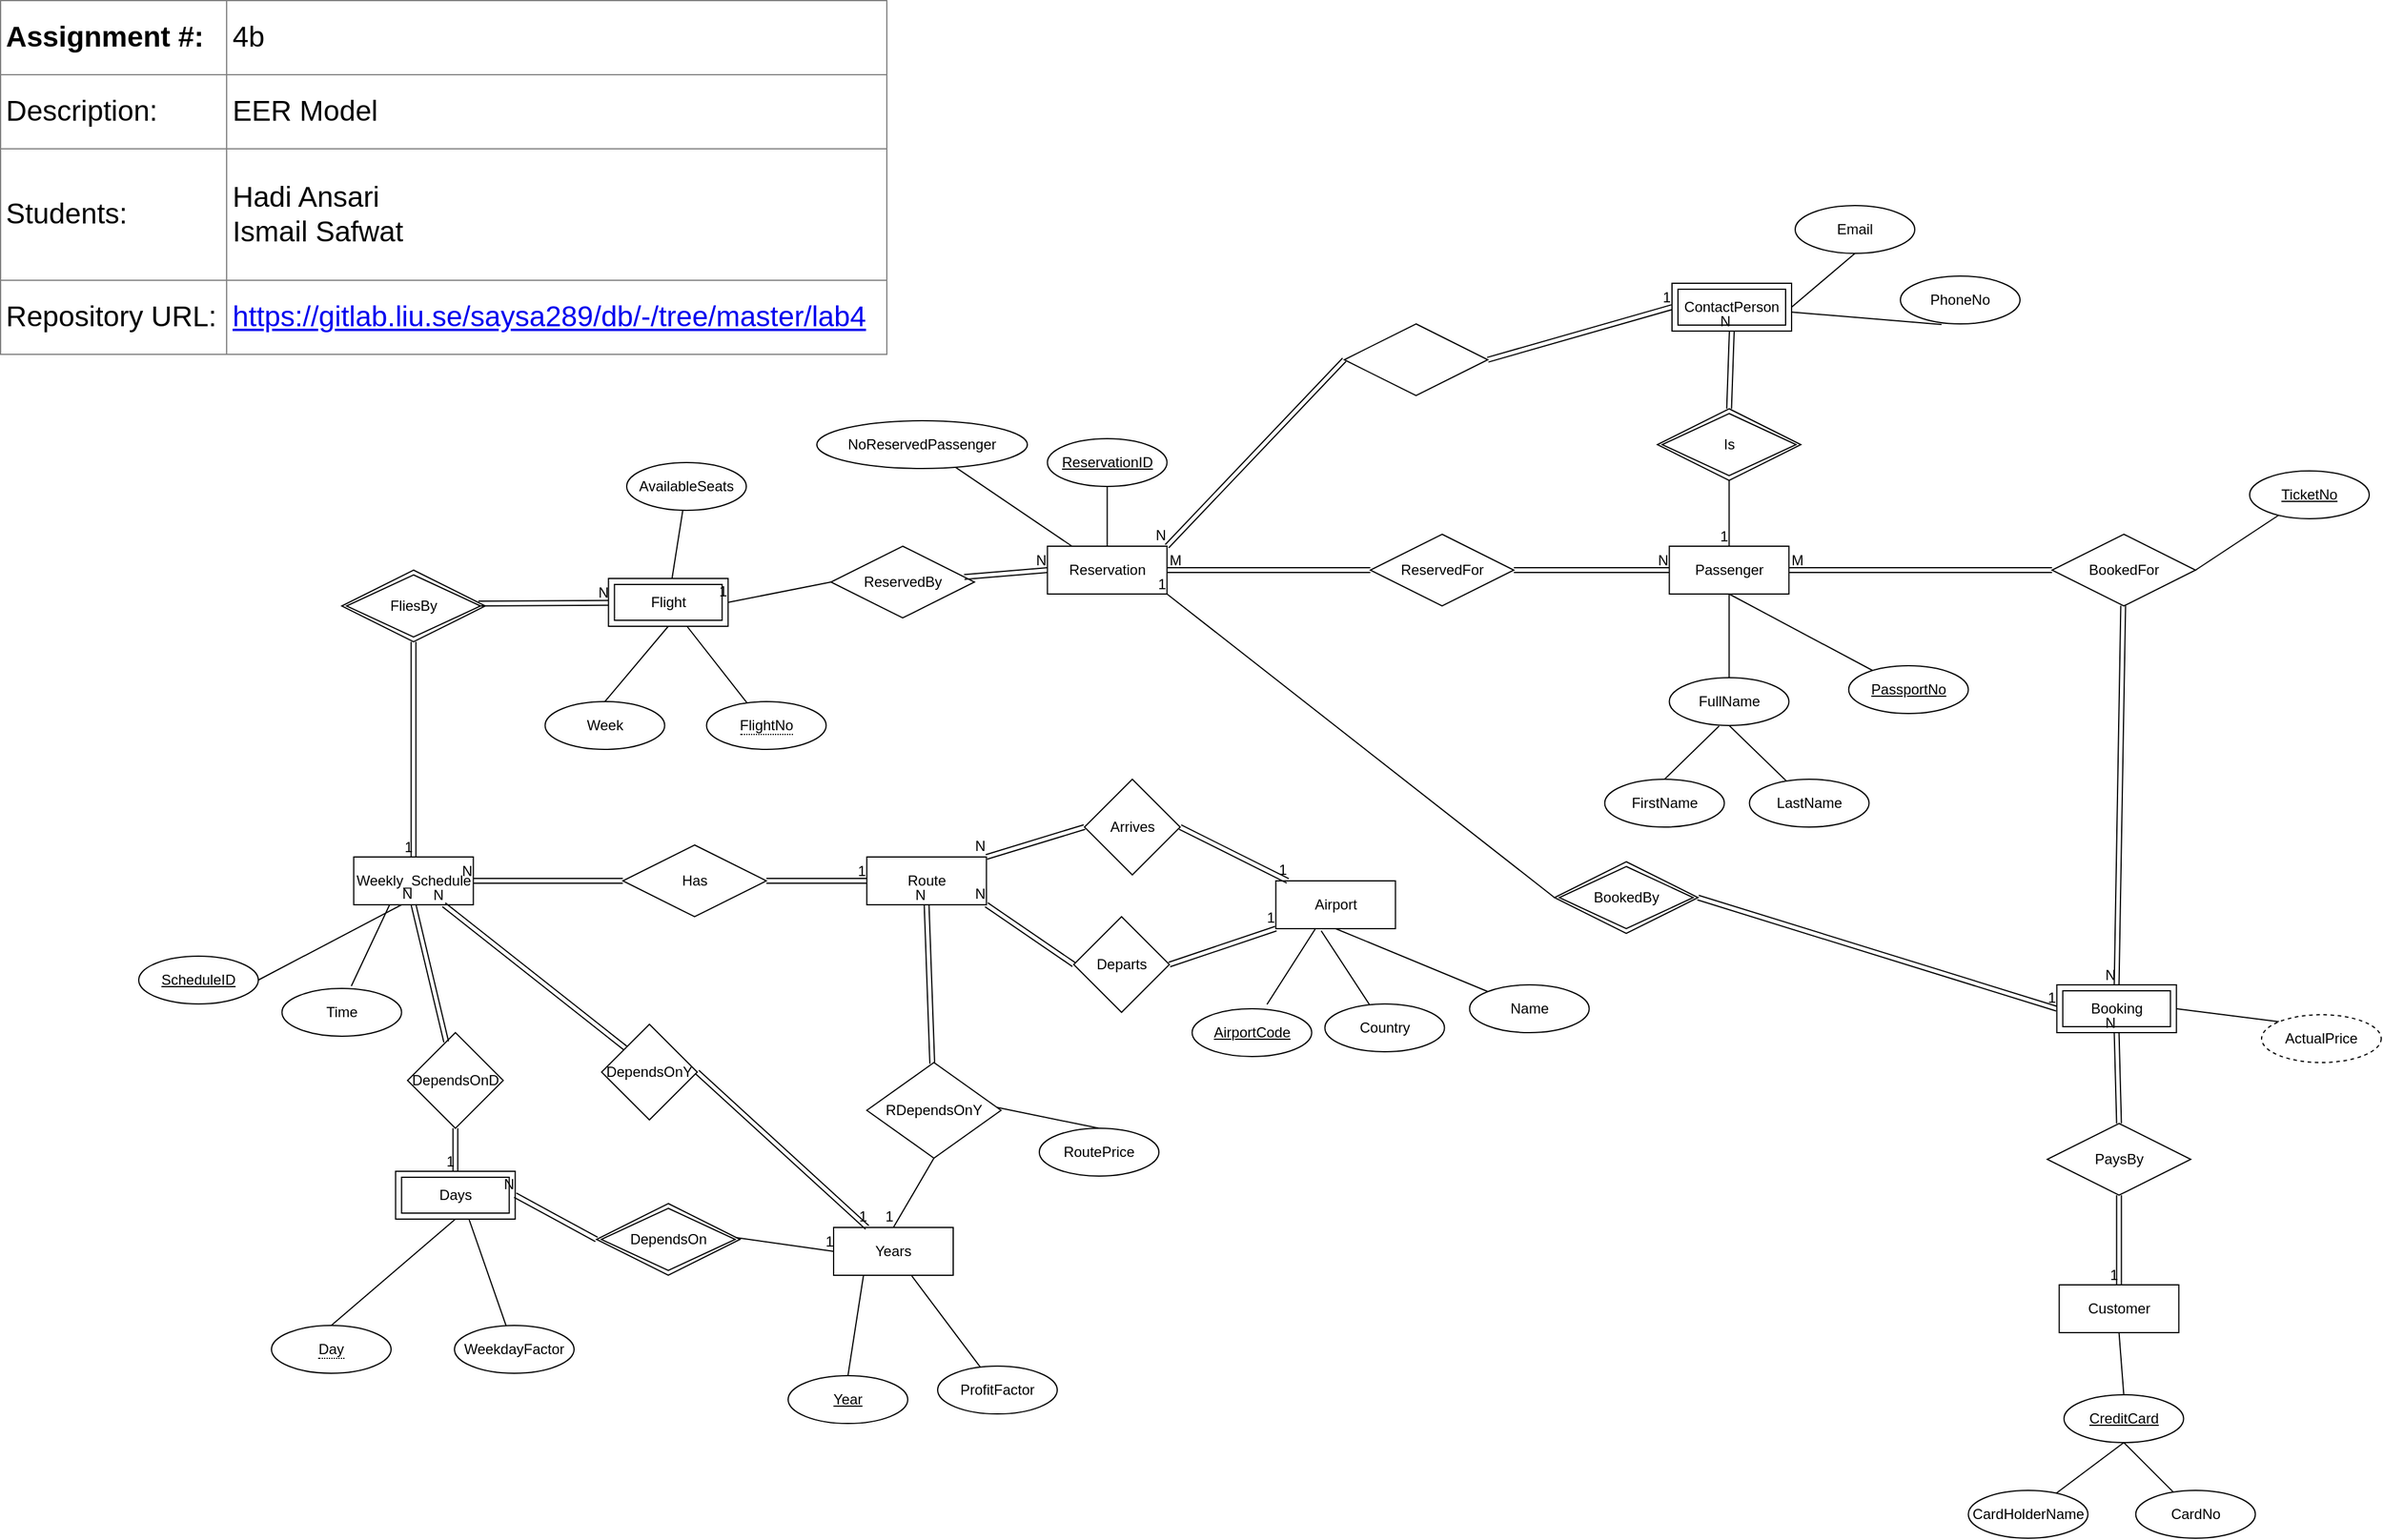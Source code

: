 <mxfile version="18.0.4" type="device" pages="2"><diagram id="fak81wu1NJyEaISTaBd0" name="EER Model"><mxGraphModel dx="1422" dy="905" grid="0" gridSize="10" guides="1" tooltips="1" connect="1" arrows="1" fold="1" page="1" pageScale="1" pageWidth="2336" pageHeight="1654" math="0" shadow="0"><root><mxCell id="0"/><mxCell id="1" parent="0"/><mxCell id="pX5S_zokkbbf5CDRRqzi-8" value="" style="endArrow=none;html=1;rounded=0;exitX=0.343;exitY=0.042;exitDx=0;exitDy=0;exitPerimeter=0;" parent="1" source="HYbIoWh8fEQziEZsYmz9-3" target="pX5S_zokkbbf5CDRRqzi-12" edge="1"><mxGeometry relative="1" as="geometry"><mxPoint x="677.77" y="634" as="sourcePoint"/><mxPoint x="577.77" y="564" as="targetPoint"/></mxGeometry></mxCell><mxCell id="pX5S_zokkbbf5CDRRqzi-10" value="Week" style="ellipse;whiteSpace=wrap;html=1;align=center;" parent="1" vertex="1"><mxGeometry x="497.77" y="634" width="100" height="40" as="geometry"/></mxCell><mxCell id="pX5S_zokkbbf5CDRRqzi-11" value="" style="endArrow=none;html=1;rounded=0;" parent="1" source="pX5S_zokkbbf5CDRRqzi-12" target="tNcYqLwbSBq3zxVFLFwE-1" edge="1"><mxGeometry relative="1" as="geometry"><mxPoint x="574.341" y="564" as="sourcePoint"/><mxPoint x="577.77" y="774" as="targetPoint"/></mxGeometry></mxCell><mxCell id="pX5S_zokkbbf5CDRRqzi-12" value="Flight" style="shape=ext;margin=3;double=1;whiteSpace=wrap;html=1;align=center;" parent="1" vertex="1"><mxGeometry x="550.77" y="531" width="100" height="40" as="geometry"/></mxCell><mxCell id="pX5S_zokkbbf5CDRRqzi-14" value="Weekly_Schedule" style="whiteSpace=wrap;html=1;align=center;" parent="1" vertex="1"><mxGeometry x="337.77" y="764" width="100" height="40" as="geometry"/></mxCell><mxCell id="pX5S_zokkbbf5CDRRqzi-16" value="FliesBy" style="shape=rhombus;double=1;perimeter=rhombusPerimeter;whiteSpace=wrap;html=1;align=center;" parent="1" vertex="1"><mxGeometry x="327.77" y="524" width="120" height="60" as="geometry"/></mxCell><mxCell id="pX5S_zokkbbf5CDRRqzi-26" value="ScheduleID" style="ellipse;whiteSpace=wrap;html=1;align=center;fontStyle=4;" parent="1" vertex="1"><mxGeometry x="158" y="847" width="100" height="40" as="geometry"/></mxCell><mxCell id="pX5S_zokkbbf5CDRRqzi-33" value="" style="endArrow=none;html=1;rounded=0;entryX=0.58;entryY=-0.05;entryDx=0;entryDy=0;entryPerimeter=0;" parent="1" target="OtweYVdqLZ7haYaFRgsD-1" edge="1"><mxGeometry relative="1" as="geometry"><mxPoint x="367.77" y="804" as="sourcePoint"/><mxPoint x="335.99" y="884.272" as="targetPoint"/></mxGeometry></mxCell><mxCell id="pX5S_zokkbbf5CDRRqzi-35" value="" style="endArrow=none;html=1;rounded=0;entryX=1;entryY=0.5;entryDx=0;entryDy=0;" parent="1" target="pX5S_zokkbbf5CDRRqzi-26" edge="1"><mxGeometry relative="1" as="geometry"><mxPoint x="377.77" y="804" as="sourcePoint"/><mxPoint x="249.005" y="868.383" as="targetPoint"/></mxGeometry></mxCell><mxCell id="pX5S_zokkbbf5CDRRqzi-47" value="Route" style="whiteSpace=wrap;html=1;align=center;" parent="1" vertex="1"><mxGeometry x="766.77" y="764" width="100" height="40" as="geometry"/></mxCell><mxCell id="pX5S_zokkbbf5CDRRqzi-54" value="Has" style="shape=rhombus;perimeter=rhombusPerimeter;whiteSpace=wrap;html=1;align=center;" parent="1" vertex="1"><mxGeometry x="562.77" y="754" width="120" height="60" as="geometry"/></mxCell><mxCell id="pX5S_zokkbbf5CDRRqzi-57" value="" style="shape=link;html=1;rounded=0;entryX=1;entryY=0.5;entryDx=0;entryDy=0;" parent="1" source="pX5S_zokkbbf5CDRRqzi-54" target="pX5S_zokkbbf5CDRRqzi-14" edge="1"><mxGeometry relative="1" as="geometry"><mxPoint x="617.77" y="784" as="sourcePoint"/><mxPoint x="807.77" y="794" as="targetPoint"/></mxGeometry></mxCell><mxCell id="pX5S_zokkbbf5CDRRqzi-58" value="N" style="resizable=0;html=1;align=right;verticalAlign=bottom;" parent="pX5S_zokkbbf5CDRRqzi-57" connectable="0" vertex="1"><mxGeometry x="1" relative="1" as="geometry"/></mxCell><mxCell id="pX5S_zokkbbf5CDRRqzi-59" value="ReservedBy" style="shape=rhombus;perimeter=rhombusPerimeter;whiteSpace=wrap;html=1;align=center;" parent="1" vertex="1"><mxGeometry x="736.77" y="504" width="120" height="60" as="geometry"/></mxCell><mxCell id="pX5S_zokkbbf5CDRRqzi-60" value="Reservation" style="whiteSpace=wrap;html=1;align=center;" parent="1" vertex="1"><mxGeometry x="917.77" y="504" width="100" height="40" as="geometry"/></mxCell><mxCell id="pX5S_zokkbbf5CDRRqzi-63" value="" style="endArrow=none;html=1;rounded=0;exitX=0;exitY=0.5;exitDx=0;exitDy=0;entryX=1;entryY=0.5;entryDx=0;entryDy=0;" parent="1" source="pX5S_zokkbbf5CDRRqzi-59" target="pX5S_zokkbbf5CDRRqzi-12" edge="1"><mxGeometry relative="1" as="geometry"><mxPoint x="947.77" y="714" as="sourcePoint"/><mxPoint x="1107.77" y="714" as="targetPoint"/></mxGeometry></mxCell><mxCell id="pX5S_zokkbbf5CDRRqzi-64" value="1" style="resizable=0;html=1;align=right;verticalAlign=bottom;" parent="pX5S_zokkbbf5CDRRqzi-63" connectable="0" vertex="1"><mxGeometry x="1" relative="1" as="geometry"/></mxCell><mxCell id="pX5S_zokkbbf5CDRRqzi-65" value="ReservationID" style="ellipse;whiteSpace=wrap;html=1;align=center;fontStyle=4;" parent="1" vertex="1"><mxGeometry x="917.77" y="414" width="100" height="40" as="geometry"/></mxCell><mxCell id="pX5S_zokkbbf5CDRRqzi-66" value="" style="endArrow=none;html=1;rounded=0;exitX=0.5;exitY=1;exitDx=0;exitDy=0;entryX=0.5;entryY=0;entryDx=0;entryDy=0;" parent="1" source="pX5S_zokkbbf5CDRRqzi-65" target="pX5S_zokkbbf5CDRRqzi-60" edge="1"><mxGeometry relative="1" as="geometry"><mxPoint x="1157.77" y="484" as="sourcePoint"/><mxPoint x="1317.77" y="484" as="targetPoint"/></mxGeometry></mxCell><mxCell id="pX5S_zokkbbf5CDRRqzi-70" value="Passenger" style="whiteSpace=wrap;html=1;align=center;" parent="1" vertex="1"><mxGeometry x="1437.77" y="504" width="100" height="40" as="geometry"/></mxCell><mxCell id="pX5S_zokkbbf5CDRRqzi-72" value="FullName" style="ellipse;whiteSpace=wrap;html=1;align=center;" parent="1" vertex="1"><mxGeometry x="1437.77" y="614" width="100" height="40" as="geometry"/></mxCell><mxCell id="pX5S_zokkbbf5CDRRqzi-73" value="" style="endArrow=none;html=1;rounded=0;entryX=0.5;entryY=0;entryDx=0;entryDy=0;" parent="1" source="pX5S_zokkbbf5CDRRqzi-70" target="pX5S_zokkbbf5CDRRqzi-72" edge="1"><mxGeometry relative="1" as="geometry"><mxPoint x="1297.77" y="594" as="sourcePoint"/><mxPoint x="1457.77" y="594" as="targetPoint"/></mxGeometry></mxCell><mxCell id="pX5S_zokkbbf5CDRRqzi-74" value="FirstName" style="ellipse;whiteSpace=wrap;html=1;align=center;" parent="1" vertex="1"><mxGeometry x="1383.77" y="699" width="100" height="40" as="geometry"/></mxCell><mxCell id="pX5S_zokkbbf5CDRRqzi-75" value="LastName" style="ellipse;whiteSpace=wrap;html=1;align=center;" parent="1" vertex="1"><mxGeometry x="1504.77" y="699" width="100" height="40" as="geometry"/></mxCell><mxCell id="pX5S_zokkbbf5CDRRqzi-76" value="" style="endArrow=none;html=1;rounded=0;exitX=0.5;exitY=0;exitDx=0;exitDy=0;entryX=0.416;entryY=1.012;entryDx=0;entryDy=0;entryPerimeter=0;" parent="1" source="pX5S_zokkbbf5CDRRqzi-74" target="pX5S_zokkbbf5CDRRqzi-72" edge="1"><mxGeometry relative="1" as="geometry"><mxPoint x="1257.77" y="664" as="sourcePoint"/><mxPoint x="1417.77" y="664" as="targetPoint"/></mxGeometry></mxCell><mxCell id="pX5S_zokkbbf5CDRRqzi-77" value="" style="endArrow=none;html=1;rounded=0;entryX=0.5;entryY=1;entryDx=0;entryDy=0;" parent="1" source="pX5S_zokkbbf5CDRRqzi-75" target="pX5S_zokkbbf5CDRRqzi-72" edge="1"><mxGeometry relative="1" as="geometry"><mxPoint x="1397.77" y="744.0" as="sourcePoint"/><mxPoint x="1489.37" y="664.48" as="targetPoint"/></mxGeometry></mxCell><mxCell id="pX5S_zokkbbf5CDRRqzi-79" value="PassportNo" style="ellipse;whiteSpace=wrap;html=1;align=center;fontStyle=4;" parent="1" vertex="1"><mxGeometry x="1587.77" y="604" width="100" height="40" as="geometry"/></mxCell><mxCell id="pX5S_zokkbbf5CDRRqzi-80" value="" style="endArrow=none;html=1;rounded=0;entryX=0.5;entryY=1;entryDx=0;entryDy=0;" parent="1" source="pX5S_zokkbbf5CDRRqzi-79" target="pX5S_zokkbbf5CDRRqzi-70" edge="1"><mxGeometry relative="1" as="geometry"><mxPoint x="1397.77" y="744.0" as="sourcePoint"/><mxPoint x="1489.37" y="664.48" as="targetPoint"/></mxGeometry></mxCell><mxCell id="pX5S_zokkbbf5CDRRqzi-87" value="" style="shape=link;html=1;rounded=0;entryX=0;entryY=0.5;entryDx=0;entryDy=0;exitX=1;exitY=0.5;exitDx=0;exitDy=0;startArrow=none;" parent="1" source="pX5S_zokkbbf5CDRRqzi-67" target="pX5S_zokkbbf5CDRRqzi-70" edge="1"><mxGeometry relative="1" as="geometry"><mxPoint x="1127.77" y="634" as="sourcePoint"/><mxPoint x="1287.77" y="634" as="targetPoint"/></mxGeometry></mxCell><mxCell id="pX5S_zokkbbf5CDRRqzi-89" value="N" style="resizable=0;html=1;align=right;verticalAlign=bottom;" parent="pX5S_zokkbbf5CDRRqzi-87" connectable="0" vertex="1"><mxGeometry x="1" relative="1" as="geometry"/></mxCell><mxCell id="pX5S_zokkbbf5CDRRqzi-67" value="ReservedFor" style="shape=rhombus;perimeter=rhombusPerimeter;whiteSpace=wrap;html=1;align=center;" parent="1" vertex="1"><mxGeometry x="1187.77" y="494" width="120" height="60" as="geometry"/></mxCell><mxCell id="pX5S_zokkbbf5CDRRqzi-90" value="" style="shape=link;html=1;rounded=0;entryX=0;entryY=0.5;entryDx=0;entryDy=0;exitX=1;exitY=0.5;exitDx=0;exitDy=0;endArrow=none;" parent="1" source="pX5S_zokkbbf5CDRRqzi-60" target="pX5S_zokkbbf5CDRRqzi-67" edge="1"><mxGeometry relative="1" as="geometry"><mxPoint x="1017.77" y="524" as="sourcePoint"/><mxPoint x="1437.77" y="544" as="targetPoint"/></mxGeometry></mxCell><mxCell id="pX5S_zokkbbf5CDRRqzi-91" value="M" style="resizable=0;html=1;align=left;verticalAlign=bottom;" parent="pX5S_zokkbbf5CDRRqzi-90" connectable="0" vertex="1"><mxGeometry x="-1" relative="1" as="geometry"/></mxCell><mxCell id="pX5S_zokkbbf5CDRRqzi-93" value="" style="shape=link;html=1;rounded=0;entryX=0.5;entryY=0;entryDx=0;entryDy=0;startArrow=none;" parent="1" source="pX5S_zokkbbf5CDRRqzi-85" target="h3M6Bhr2v2APErnWSJNo-41" edge="1"><mxGeometry relative="1" as="geometry"><mxPoint x="1757.77" y="574" as="sourcePoint"/><mxPoint x="1814.77" y="887.0" as="targetPoint"/></mxGeometry></mxCell><mxCell id="pX5S_zokkbbf5CDRRqzi-95" value="N" style="resizable=0;html=1;align=right;verticalAlign=bottom;" parent="pX5S_zokkbbf5CDRRqzi-93" connectable="0" vertex="1"><mxGeometry x="1" relative="1" as="geometry"/></mxCell><mxCell id="pX5S_zokkbbf5CDRRqzi-85" value="BookedFor" style="shape=rhombus;perimeter=rhombusPerimeter;whiteSpace=wrap;html=1;align=center;" parent="1" vertex="1"><mxGeometry x="1757.77" y="494" width="120" height="60" as="geometry"/></mxCell><mxCell id="pX5S_zokkbbf5CDRRqzi-96" value="" style="shape=link;html=1;rounded=0;entryX=0;entryY=0.5;entryDx=0;entryDy=0;endArrow=none;" parent="1" source="pX5S_zokkbbf5CDRRqzi-70" target="pX5S_zokkbbf5CDRRqzi-85" edge="1"><mxGeometry relative="1" as="geometry"><mxPoint x="1537.77" y="523.18" as="sourcePoint"/><mxPoint x="2097.77" y="514" as="targetPoint"/></mxGeometry></mxCell><mxCell id="pX5S_zokkbbf5CDRRqzi-97" value="M" style="resizable=0;html=1;align=left;verticalAlign=bottom;" parent="pX5S_zokkbbf5CDRRqzi-96" connectable="0" vertex="1"><mxGeometry x="-1" relative="1" as="geometry"/></mxCell><mxCell id="pX5S_zokkbbf5CDRRqzi-99" value="PaysBy" style="shape=rhombus;perimeter=rhombusPerimeter;whiteSpace=wrap;html=1;align=center;" parent="1" vertex="1"><mxGeometry x="1753.77" y="987" width="120" height="60" as="geometry"/></mxCell><mxCell id="pX5S_zokkbbf5CDRRqzi-100" value="Customer" style="whiteSpace=wrap;html=1;align=center;" parent="1" vertex="1"><mxGeometry x="1763.77" y="1122" width="100" height="40" as="geometry"/></mxCell><mxCell id="pX5S_zokkbbf5CDRRqzi-102" value="CardHolderName" style="ellipse;whiteSpace=wrap;html=1;align=center;" parent="1" vertex="1"><mxGeometry x="1687.77" y="1294" width="100" height="40" as="geometry"/></mxCell><mxCell id="pX5S_zokkbbf5CDRRqzi-106" value="" style="endArrow=none;html=1;rounded=0;entryX=0.5;entryY=1;entryDx=0;entryDy=0;exitX=0.5;exitY=0;exitDx=0;exitDy=0;" parent="1" source="OtweYVdqLZ7haYaFRgsD-27" target="pX5S_zokkbbf5CDRRqzi-100" edge="1"><mxGeometry relative="1" as="geometry"><mxPoint x="1817.77" y="1234" as="sourcePoint"/><mxPoint x="1467.77" y="1244" as="targetPoint"/></mxGeometry></mxCell><mxCell id="pX5S_zokkbbf5CDRRqzi-107" value="CardNo" style="ellipse;whiteSpace=wrap;html=1;align=center;" parent="1" vertex="1"><mxGeometry x="1827.77" y="1294" width="100" height="40" as="geometry"/></mxCell><mxCell id="pX5S_zokkbbf5CDRRqzi-108" value="" style="endArrow=none;html=1;rounded=0;exitX=0.5;exitY=1;exitDx=0;exitDy=0;" parent="1" source="OtweYVdqLZ7haYaFRgsD-27" target="pX5S_zokkbbf5CDRRqzi-102" edge="1"><mxGeometry relative="1" as="geometry"><mxPoint x="1817.77" y="1274" as="sourcePoint"/><mxPoint x="1827.77" y="1184" as="targetPoint"/></mxGeometry></mxCell><mxCell id="pX5S_zokkbbf5CDRRqzi-109" value="" style="endArrow=none;html=1;rounded=0;entryX=0.5;entryY=1;entryDx=0;entryDy=0;" parent="1" source="pX5S_zokkbbf5CDRRqzi-107" target="OtweYVdqLZ7haYaFRgsD-27" edge="1"><mxGeometry relative="1" as="geometry"><mxPoint x="1837.77" y="1254.0" as="sourcePoint"/><mxPoint x="1817.77" y="1274" as="targetPoint"/></mxGeometry></mxCell><mxCell id="pX5S_zokkbbf5CDRRqzi-112" value="" style="shape=link;html=1;rounded=0;exitX=0.5;exitY=1;exitDx=0;exitDy=0;entryX=0.5;entryY=0;entryDx=0;entryDy=0;" parent="1" source="pX5S_zokkbbf5CDRRqzi-99" target="pX5S_zokkbbf5CDRRqzi-100" edge="1"><mxGeometry relative="1" as="geometry"><mxPoint x="1837.77" y="1094" as="sourcePoint"/><mxPoint x="1997.77" y="1094" as="targetPoint"/></mxGeometry></mxCell><mxCell id="pX5S_zokkbbf5CDRRqzi-113" value="1" style="resizable=0;html=1;align=right;verticalAlign=bottom;" parent="pX5S_zokkbbf5CDRRqzi-112" connectable="0" vertex="1"><mxGeometry x="1" relative="1" as="geometry"/></mxCell><mxCell id="pX5S_zokkbbf5CDRRqzi-115" value="" style="endArrow=none;html=1;rounded=0;exitX=1;exitY=0.5;exitDx=0;exitDy=0;" parent="1" source="pX5S_zokkbbf5CDRRqzi-85" target="El70HMaaqnLFR35IkzEV-1" edge="1"><mxGeometry relative="1" as="geometry"><mxPoint x="1397.77" y="1204" as="sourcePoint"/><mxPoint x="1945.212" y="465.189" as="targetPoint"/></mxGeometry></mxCell><mxCell id="pX5S_zokkbbf5CDRRqzi-120" value="Email" style="ellipse;whiteSpace=wrap;html=1;align=center;" parent="1" vertex="1"><mxGeometry x="1543" y="219" width="100" height="40" as="geometry"/></mxCell><mxCell id="pX5S_zokkbbf5CDRRqzi-121" value="PhoneNo" style="ellipse;whiteSpace=wrap;html=1;align=center;" parent="1" vertex="1"><mxGeometry x="1631" y="278" width="100" height="40" as="geometry"/></mxCell><mxCell id="pX5S_zokkbbf5CDRRqzi-123" value="" style="endArrow=none;html=1;rounded=0;entryX=0.344;entryY=1.014;entryDx=0;entryDy=0;entryPerimeter=0;" parent="1" source="bjiIMJjSVf5suiN3ZPQ5-10" target="pX5S_zokkbbf5CDRRqzi-121" edge="1"><mxGeometry relative="1" as="geometry"><mxPoint x="1537.77" y="327" as="sourcePoint"/><mxPoint x="1837.77" y="434" as="targetPoint"/></mxGeometry></mxCell><mxCell id="pX5S_zokkbbf5CDRRqzi-124" value="" style="endArrow=none;html=1;rounded=0;exitX=0.5;exitY=1;exitDx=0;exitDy=0;entryX=1;entryY=0.5;entryDx=0;entryDy=0;" parent="1" source="pX5S_zokkbbf5CDRRqzi-120" target="bjiIMJjSVf5suiN3ZPQ5-10" edge="1"><mxGeometry relative="1" as="geometry"><mxPoint x="1837.77" y="504" as="sourcePoint"/><mxPoint x="1518.72" y="307" as="targetPoint"/></mxGeometry></mxCell><mxCell id="pX5S_zokkbbf5CDRRqzi-130" value="RoutePrice" style="ellipse;whiteSpace=wrap;html=1;align=center;" parent="1" vertex="1"><mxGeometry x="911" y="991" width="100" height="40" as="geometry"/></mxCell><mxCell id="pX5S_zokkbbf5CDRRqzi-131" value="" style="endArrow=none;html=1;rounded=0;exitX=0.947;exitY=0.463;exitDx=0;exitDy=0;entryX=0.5;entryY=0;entryDx=0;entryDy=0;exitPerimeter=0;" parent="1" source="b0BEoV9GSoNzqZ75EF6s-17" target="pX5S_zokkbbf5CDRRqzi-130" edge="1"><mxGeometry relative="1" as="geometry"><mxPoint x="487.77" y="1014" as="sourcePoint"/><mxPoint x="647.77" y="1014" as="targetPoint"/></mxGeometry></mxCell><mxCell id="pX5S_zokkbbf5CDRRqzi-134" value="" style="endArrow=none;html=1;rounded=0;exitX=1;exitY=0.5;exitDx=0;exitDy=0;entryX=0;entryY=0;entryDx=0;entryDy=0;" parent="1" source="h3M6Bhr2v2APErnWSJNo-41" target="OtweYVdqLZ7haYaFRgsD-25" edge="1"><mxGeometry relative="1" as="geometry"><mxPoint x="1864.77" y="907.0" as="sourcePoint"/><mxPoint x="2008.77" y="907" as="targetPoint"/></mxGeometry></mxCell><mxCell id="OtweYVdqLZ7haYaFRgsD-1" value="Time" style="ellipse;whiteSpace=wrap;html=1;align=center;" parent="1" vertex="1"><mxGeometry x="277.77" y="874" width="100" height="40" as="geometry"/></mxCell><mxCell id="OtweYVdqLZ7haYaFRgsD-4" value="" style="shape=link;html=1;rounded=0;exitX=1;exitY=0.5;exitDx=0;exitDy=0;entryX=0;entryY=0.5;entryDx=0;entryDy=0;" parent="1" source="h3M6Bhr2v2APErnWSJNo-40" target="h3M6Bhr2v2APErnWSJNo-41" edge="1"><mxGeometry relative="1" as="geometry"><mxPoint x="1577.77" y="894" as="sourcePoint"/><mxPoint x="1769.77" y="907" as="targetPoint"/></mxGeometry></mxCell><mxCell id="OtweYVdqLZ7haYaFRgsD-5" value="1" style="resizable=0;html=1;align=right;verticalAlign=bottom;" parent="OtweYVdqLZ7haYaFRgsD-4" connectable="0" vertex="1"><mxGeometry x="1" relative="1" as="geometry"/></mxCell><mxCell id="OtweYVdqLZ7haYaFRgsD-6" value="" style="endArrow=none;html=1;rounded=0;entryX=1;entryY=1;entryDx=0;entryDy=0;exitX=0;exitY=0.5;exitDx=0;exitDy=0;" parent="1" source="h3M6Bhr2v2APErnWSJNo-40" target="pX5S_zokkbbf5CDRRqzi-60" edge="1"><mxGeometry relative="1" as="geometry"><mxPoint x="1457.77" y="894" as="sourcePoint"/><mxPoint x="1317.77" y="914" as="targetPoint"/></mxGeometry></mxCell><mxCell id="OtweYVdqLZ7haYaFRgsD-7" value="1" style="resizable=0;html=1;align=right;verticalAlign=bottom;" parent="OtweYVdqLZ7haYaFRgsD-6" connectable="0" vertex="1"><mxGeometry x="1" relative="1" as="geometry"/></mxCell><mxCell id="OtweYVdqLZ7haYaFRgsD-8" value="" style="shape=link;html=1;rounded=0;entryX=0;entryY=0.5;entryDx=0;entryDy=0;" parent="1" source="pX5S_zokkbbf5CDRRqzi-59" target="pX5S_zokkbbf5CDRRqzi-60" edge="1"><mxGeometry relative="1" as="geometry"><mxPoint x="757.77" y="644" as="sourcePoint"/><mxPoint x="917.77" y="644" as="targetPoint"/></mxGeometry></mxCell><mxCell id="OtweYVdqLZ7haYaFRgsD-9" value="N" style="resizable=0;html=1;align=right;verticalAlign=bottom;" parent="OtweYVdqLZ7haYaFRgsD-8" connectable="0" vertex="1"><mxGeometry x="1" relative="1" as="geometry"/></mxCell><mxCell id="OtweYVdqLZ7haYaFRgsD-12" value="" style="shape=link;html=1;rounded=0;exitX=0.5;exitY=1;exitDx=0;exitDy=0;" parent="1" source="pX5S_zokkbbf5CDRRqzi-16" target="pX5S_zokkbbf5CDRRqzi-14" edge="1"><mxGeometry relative="1" as="geometry"><mxPoint x="377.77" y="684" as="sourcePoint"/><mxPoint x="537.77" y="684" as="targetPoint"/></mxGeometry></mxCell><mxCell id="OtweYVdqLZ7haYaFRgsD-13" value="1" style="resizable=0;html=1;align=right;verticalAlign=bottom;" parent="OtweYVdqLZ7haYaFRgsD-12" connectable="0" vertex="1"><mxGeometry x="1" relative="1" as="geometry"/></mxCell><mxCell id="OtweYVdqLZ7haYaFRgsD-14" value="" style="shape=link;html=1;rounded=0;exitX=1;exitY=0.5;exitDx=0;exitDy=0;entryX=0;entryY=0.5;entryDx=0;entryDy=0;" parent="1" source="pX5S_zokkbbf5CDRRqzi-54" target="pX5S_zokkbbf5CDRRqzi-47" edge="1"><mxGeometry relative="1" as="geometry"><mxPoint x="747.77" y="714" as="sourcePoint"/><mxPoint x="907.77" y="714" as="targetPoint"/></mxGeometry></mxCell><mxCell id="OtweYVdqLZ7haYaFRgsD-15" value="1" style="resizable=0;html=1;align=right;verticalAlign=bottom;" parent="OtweYVdqLZ7haYaFRgsD-14" connectable="0" vertex="1"><mxGeometry x="1" relative="1" as="geometry"/></mxCell><mxCell id="OtweYVdqLZ7haYaFRgsD-17" value="NoReservedPassenger" style="ellipse;whiteSpace=wrap;html=1;align=center;" parent="1" vertex="1"><mxGeometry x="725" y="399" width="176" height="40" as="geometry"/></mxCell><mxCell id="OtweYVdqLZ7haYaFRgsD-22" value="" style="endArrow=none;html=1;rounded=0;" parent="1" source="OtweYVdqLZ7haYaFRgsD-17" target="pX5S_zokkbbf5CDRRqzi-60" edge="1"><mxGeometry relative="1" as="geometry"><mxPoint x="1839.77" y="887.0" as="sourcePoint"/><mxPoint x="2017.77" y="914" as="targetPoint"/></mxGeometry></mxCell><mxCell id="OtweYVdqLZ7haYaFRgsD-25" value="ActualPrice" style="ellipse;whiteSpace=wrap;html=1;align=center;dashed=1;" parent="1" vertex="1"><mxGeometry x="1933" y="896" width="100" height="40" as="geometry"/></mxCell><mxCell id="OtweYVdqLZ7haYaFRgsD-27" value="CreditCard" style="ellipse;whiteSpace=wrap;html=1;align=center;fontStyle=4;" parent="1" vertex="1"><mxGeometry x="1767.77" y="1214" width="100" height="40" as="geometry"/></mxCell><mxCell id="HYbIoWh8fEQziEZsYmz9-3" value="&lt;span style=&quot;border-bottom: 1px dotted&quot;&gt;FlightNo&lt;/span&gt;" style="ellipse;whiteSpace=wrap;html=1;align=center;" parent="1" vertex="1"><mxGeometry x="632.77" y="634" width="100" height="40" as="geometry"/></mxCell><mxCell id="h3M6Bhr2v2APErnWSJNo-2" value="WeekdayFactor" style="ellipse;whiteSpace=wrap;html=1;align=center;" parent="1" vertex="1"><mxGeometry x="422" y="1156" width="100" height="40" as="geometry"/></mxCell><mxCell id="h3M6Bhr2v2APErnWSJNo-3" value="" style="endArrow=none;html=1;rounded=0;entryX=0.61;entryY=0.975;entryDx=0;entryDy=0;entryPerimeter=0;" parent="1" source="h3M6Bhr2v2APErnWSJNo-2" target="N-T4H9SODFpv487rXy88-3" edge="1"><mxGeometry relative="1" as="geometry"><mxPoint x="424.77" y="1217" as="sourcePoint"/><mxPoint x="444.275" y="1107" as="targetPoint"/></mxGeometry></mxCell><mxCell id="h3M6Bhr2v2APErnWSJNo-5" value="" style="endArrow=none;html=1;rounded=0;exitX=0.5;exitY=0;exitDx=0;exitDy=0;entryX=0.25;entryY=1;entryDx=0;entryDy=0;" parent="1" source="h3M6Bhr2v2APErnWSJNo-12" target="h3M6Bhr2v2APErnWSJNo-7" edge="1"><mxGeometry relative="1" as="geometry"><mxPoint x="828" y="1269.01" as="sourcePoint"/><mxPoint x="797" y="1125.01" as="targetPoint"/></mxGeometry></mxCell><mxCell id="h3M6Bhr2v2APErnWSJNo-7" value="Years" style="whiteSpace=wrap;html=1;align=center;" parent="1" vertex="1"><mxGeometry x="739" y="1074" width="100" height="40" as="geometry"/></mxCell><mxCell id="h3M6Bhr2v2APErnWSJNo-8" value="ProfitFactor" style="ellipse;whiteSpace=wrap;html=1;align=center;" parent="1" vertex="1"><mxGeometry x="826" y="1190.01" width="100" height="40" as="geometry"/></mxCell><mxCell id="h3M6Bhr2v2APErnWSJNo-9" value="" style="endArrow=none;html=1;rounded=0;" parent="1" source="h3M6Bhr2v2APErnWSJNo-8" target="h3M6Bhr2v2APErnWSJNo-7" edge="1"><mxGeometry relative="1" as="geometry"><mxPoint x="838.0" y="1279.01" as="sourcePoint"/><mxPoint x="892" y="1236.01" as="targetPoint"/></mxGeometry></mxCell><mxCell id="h3M6Bhr2v2APErnWSJNo-12" value="Year" style="ellipse;whiteSpace=wrap;html=1;align=center;fontStyle=4;" parent="1" vertex="1"><mxGeometry x="701" y="1198.01" width="100" height="40" as="geometry"/></mxCell><mxCell id="h3M6Bhr2v2APErnWSJNo-19" value="Airport" style="whiteSpace=wrap;html=1;align=center;" parent="1" vertex="1"><mxGeometry x="1108.77" y="784" width="100" height="40" as="geometry"/></mxCell><mxCell id="h3M6Bhr2v2APErnWSJNo-20" value="Country" style="ellipse;whiteSpace=wrap;html=1;align=center;" parent="1" vertex="1"><mxGeometry x="1149.77" y="887" width="100" height="40" as="geometry"/></mxCell><mxCell id="h3M6Bhr2v2APErnWSJNo-21" value="Name" style="ellipse;whiteSpace=wrap;html=1;align=center;" parent="1" vertex="1"><mxGeometry x="1270.77" y="871" width="100" height="40" as="geometry"/></mxCell><mxCell id="h3M6Bhr2v2APErnWSJNo-23" value="AirportCode" style="ellipse;whiteSpace=wrap;html=1;align=center;fontStyle=4;" parent="1" vertex="1"><mxGeometry x="1038.77" y="891" width="100" height="40" as="geometry"/></mxCell><mxCell id="h3M6Bhr2v2APErnWSJNo-24" value="" style="endArrow=none;html=1;rounded=0;exitX=0.332;exitY=0.996;exitDx=0;exitDy=0;entryX=0.626;entryY=-0.091;entryDx=0;entryDy=0;exitPerimeter=0;entryPerimeter=0;" parent="1" source="h3M6Bhr2v2APErnWSJNo-19" target="h3M6Bhr2v2APErnWSJNo-23" edge="1"><mxGeometry relative="1" as="geometry"><mxPoint x="826.77" y="814" as="sourcePoint"/><mxPoint x="810.77" y="850" as="targetPoint"/></mxGeometry></mxCell><mxCell id="h3M6Bhr2v2APErnWSJNo-25" value="" style="endArrow=none;html=1;rounded=0;exitX=0.379;exitY=1.043;exitDx=0;exitDy=0;exitPerimeter=0;" parent="1" source="h3M6Bhr2v2APErnWSJNo-19" target="h3M6Bhr2v2APErnWSJNo-20" edge="1"><mxGeometry relative="1" as="geometry"><mxPoint x="836.77" y="824" as="sourcePoint"/><mxPoint x="820.77" y="860" as="targetPoint"/></mxGeometry></mxCell><mxCell id="h3M6Bhr2v2APErnWSJNo-26" value="" style="endArrow=none;html=1;rounded=0;exitX=0.5;exitY=1;exitDx=0;exitDy=0;" parent="1" source="h3M6Bhr2v2APErnWSJNo-19" target="h3M6Bhr2v2APErnWSJNo-21" edge="1"><mxGeometry relative="1" as="geometry"><mxPoint x="846.77" y="834" as="sourcePoint"/><mxPoint x="830.77" y="870" as="targetPoint"/></mxGeometry></mxCell><mxCell id="h3M6Bhr2v2APErnWSJNo-27" value="Arrives" style="rhombus;whiteSpace=wrap;html=1;" parent="1" vertex="1"><mxGeometry x="948.77" y="699" width="80" height="80" as="geometry"/></mxCell><mxCell id="h3M6Bhr2v2APErnWSJNo-28" value="Departs" style="rhombus;whiteSpace=wrap;html=1;" parent="1" vertex="1"><mxGeometry x="939.77" y="814" width="80" height="80" as="geometry"/></mxCell><mxCell id="h3M6Bhr2v2APErnWSJNo-31" value="" style="shape=link;html=1;rounded=0;entryX=1;entryY=0;entryDx=0;entryDy=0;exitX=0;exitY=0.5;exitDx=0;exitDy=0;" parent="1" source="h3M6Bhr2v2APErnWSJNo-27" target="pX5S_zokkbbf5CDRRqzi-47" edge="1"><mxGeometry relative="1" as="geometry"><mxPoint x="946.77" y="986" as="sourcePoint"/><mxPoint x="1084.77" y="815" as="targetPoint"/></mxGeometry></mxCell><mxCell id="h3M6Bhr2v2APErnWSJNo-32" value="N" style="resizable=0;html=1;align=right;verticalAlign=bottom;" parent="h3M6Bhr2v2APErnWSJNo-31" connectable="0" vertex="1"><mxGeometry x="1" relative="1" as="geometry"/></mxCell><mxCell id="h3M6Bhr2v2APErnWSJNo-34" value="" style="shape=link;html=1;rounded=0;entryX=1;entryY=1;entryDx=0;entryDy=0;exitX=0;exitY=0.5;exitDx=0;exitDy=0;" parent="1" source="h3M6Bhr2v2APErnWSJNo-28" target="pX5S_zokkbbf5CDRRqzi-47" edge="1"><mxGeometry relative="1" as="geometry"><mxPoint x="958.77" y="749" as="sourcePoint"/><mxPoint x="876.77" y="794" as="targetPoint"/></mxGeometry></mxCell><mxCell id="h3M6Bhr2v2APErnWSJNo-35" value="N" style="resizable=0;html=1;align=right;verticalAlign=bottom;" parent="h3M6Bhr2v2APErnWSJNo-34" connectable="0" vertex="1"><mxGeometry x="1" relative="1" as="geometry"/></mxCell><mxCell id="h3M6Bhr2v2APErnWSJNo-36" value="" style="shape=link;html=1;rounded=0;exitX=1;exitY=0.5;exitDx=0;exitDy=0;" parent="1" source="h3M6Bhr2v2APErnWSJNo-27" target="h3M6Bhr2v2APErnWSJNo-19" edge="1"><mxGeometry relative="1" as="geometry"><mxPoint x="1041.77" y="734" as="sourcePoint"/><mxPoint x="1201.77" y="734" as="targetPoint"/></mxGeometry></mxCell><mxCell id="h3M6Bhr2v2APErnWSJNo-37" value="1" style="resizable=0;html=1;align=right;verticalAlign=bottom;" parent="h3M6Bhr2v2APErnWSJNo-36" connectable="0" vertex="1"><mxGeometry x="1" relative="1" as="geometry"/></mxCell><mxCell id="h3M6Bhr2v2APErnWSJNo-38" value="" style="shape=link;html=1;rounded=0;entryX=0;entryY=1;entryDx=0;entryDy=0;exitX=1;exitY=0.5;exitDx=0;exitDy=0;" parent="1" source="h3M6Bhr2v2APErnWSJNo-28" target="h3M6Bhr2v2APErnWSJNo-19" edge="1"><mxGeometry relative="1" as="geometry"><mxPoint x="1023.385" y="764.385" as="sourcePoint"/><mxPoint x="1118.77" y="824" as="targetPoint"/></mxGeometry></mxCell><mxCell id="h3M6Bhr2v2APErnWSJNo-39" value="1" style="resizable=0;html=1;align=right;verticalAlign=bottom;" parent="h3M6Bhr2v2APErnWSJNo-38" connectable="0" vertex="1"><mxGeometry x="1" relative="1" as="geometry"/></mxCell><mxCell id="h3M6Bhr2v2APErnWSJNo-40" value="BookedBy" style="shape=rhombus;double=1;perimeter=rhombusPerimeter;whiteSpace=wrap;html=1;align=center;" parent="1" vertex="1"><mxGeometry x="1341.77" y="768" width="120" height="60" as="geometry"/></mxCell><mxCell id="h3M6Bhr2v2APErnWSJNo-41" value="Booking" style="shape=ext;margin=3;double=1;whiteSpace=wrap;html=1;align=center;" parent="1" vertex="1"><mxGeometry x="1761.77" y="871" width="100" height="40" as="geometry"/></mxCell><mxCell id="h3M6Bhr2v2APErnWSJNo-42" value="" style="shape=link;html=1;rounded=0;exitX=0.5;exitY=0;exitDx=0;exitDy=0;entryX=0.5;entryY=1;entryDx=0;entryDy=0;" parent="1" source="pX5S_zokkbbf5CDRRqzi-99" target="h3M6Bhr2v2APErnWSJNo-41" edge="1"><mxGeometry relative="1" as="geometry"><mxPoint x="1450.77" y="978" as="sourcePoint"/><mxPoint x="1610.77" y="978" as="targetPoint"/></mxGeometry></mxCell><mxCell id="h3M6Bhr2v2APErnWSJNo-43" value="N" style="resizable=0;html=1;align=right;verticalAlign=bottom;" parent="h3M6Bhr2v2APErnWSJNo-42" connectable="0" vertex="1"><mxGeometry x="1" relative="1" as="geometry"/></mxCell><mxCell id="h3M6Bhr2v2APErnWSJNo-48" value="" style="endArrow=none;html=1;rounded=0;entryX=0.5;entryY=1;entryDx=0;entryDy=0;exitX=0.5;exitY=0;exitDx=0;exitDy=0;" parent="1" source="N-T4H9SODFpv487rXy88-4" target="N-T4H9SODFpv487rXy88-3" edge="1"><mxGeometry relative="1" as="geometry"><mxPoint x="364.77" y="1168" as="sourcePoint"/><mxPoint x="427.77" y="1107" as="targetPoint"/></mxGeometry></mxCell><mxCell id="zTrrYUZBQF92dfBbyqO4-1" value="&lt;table border=&quot;1&quot; width=&quot;100%&quot; cellpadding=&quot;4&quot; style=&quot;width: 100% ; height: 100% ; border-collapse: collapse ; font-size: 24px&quot;&gt;&lt;tbody&gt;&lt;tr&gt;&lt;th&gt;&lt;font style=&quot;font-size: 24px&quot;&gt;Assignment #:&lt;/font&gt;&lt;/th&gt;&lt;td&gt;&lt;font style=&quot;font-size: 24px&quot;&gt;4b&lt;/font&gt;&lt;/td&gt;&lt;/tr&gt;&lt;tr&gt;&lt;td&gt;&lt;font style=&quot;font-size: 24px&quot;&gt;Description:&lt;/font&gt;&lt;/td&gt;&lt;td&gt;&lt;font style=&quot;font-size: 24px&quot;&gt;EER Model&lt;/font&gt;&lt;/td&gt;&lt;/tr&gt;&lt;tr&gt;&lt;td&gt;&lt;font style=&quot;font-size: 24px&quot;&gt;Students:&lt;/font&gt;&lt;/td&gt;&lt;td&gt;&lt;font style=&quot;font-size: 24px&quot;&gt;Hadi Ansari&lt;br&gt;Ismail Safwat&lt;/font&gt;&lt;/td&gt;&lt;/tr&gt;&lt;tr&gt;&lt;td&gt;&lt;font style=&quot;font-size: 24px&quot;&gt;Repository URL:&lt;/font&gt;&lt;/td&gt;&lt;td&gt;&lt;font style=&quot;font-size: 24px&quot;&gt;&lt;a href=&quot;https://gitlab.liu.se/saysa289/db/-/tree/master/lab4&quot;&gt;https://gitlab.liu.se/saysa289/db/-/tree/master/lab4&lt;/a&gt;&lt;br&gt;&lt;/font&gt;&lt;/td&gt;&lt;/tr&gt;&lt;/tbody&gt;&lt;/table&gt;" style="text;html=1;strokeColor=none;fillColor=none;overflow=fill;fontColor=#000000;" parent="1" vertex="1"><mxGeometry x="42" y="47" width="742" height="297" as="geometry"/></mxCell><mxCell id="b0BEoV9GSoNzqZ75EF6s-1" value="" style="shape=link;html=1;rounded=0;exitX=0.952;exitY=0.467;exitDx=0;exitDy=0;exitPerimeter=0;" parent="1" source="pX5S_zokkbbf5CDRRqzi-16" target="pX5S_zokkbbf5CDRRqzi-12" edge="1"><mxGeometry relative="1" as="geometry"><mxPoint x="485" y="389" as="sourcePoint"/><mxPoint x="645" y="389" as="targetPoint"/></mxGeometry></mxCell><mxCell id="b0BEoV9GSoNzqZ75EF6s-2" value="N" style="resizable=0;html=1;align=right;verticalAlign=bottom;" parent="b0BEoV9GSoNzqZ75EF6s-1" connectable="0" vertex="1"><mxGeometry x="1" relative="1" as="geometry"/></mxCell><mxCell id="b0BEoV9GSoNzqZ75EF6s-3" value="DependsOnD" style="rhombus;whiteSpace=wrap;html=1;" parent="1" vertex="1"><mxGeometry x="382.77" y="911" width="80" height="80" as="geometry"/></mxCell><mxCell id="b0BEoV9GSoNzqZ75EF6s-4" value="DependsOnY" style="rhombus;whiteSpace=wrap;html=1;" parent="1" vertex="1"><mxGeometry x="545" y="904" width="80" height="80" as="geometry"/></mxCell><mxCell id="b0BEoV9GSoNzqZ75EF6s-5" value="" style="shape=link;html=1;rounded=0;entryX=0.5;entryY=1;entryDx=0;entryDy=0;" parent="1" source="b0BEoV9GSoNzqZ75EF6s-3" target="pX5S_zokkbbf5CDRRqzi-14" edge="1"><mxGeometry relative="1" as="geometry"><mxPoint x="255" y="995" as="sourcePoint"/><mxPoint x="415" y="995" as="targetPoint"/></mxGeometry></mxCell><mxCell id="b0BEoV9GSoNzqZ75EF6s-6" value="N" style="resizable=0;html=1;align=right;verticalAlign=bottom;" parent="b0BEoV9GSoNzqZ75EF6s-5" connectable="0" vertex="1"><mxGeometry x="1" relative="1" as="geometry"/></mxCell><mxCell id="b0BEoV9GSoNzqZ75EF6s-7" value="" style="shape=link;html=1;rounded=0;exitX=0.5;exitY=1;exitDx=0;exitDy=0;entryX=0.5;entryY=0;entryDx=0;entryDy=0;" parent="1" source="b0BEoV9GSoNzqZ75EF6s-3" target="N-T4H9SODFpv487rXy88-3" edge="1"><mxGeometry relative="1" as="geometry"><mxPoint x="225" y="1060" as="sourcePoint"/><mxPoint x="427.77" y="1067" as="targetPoint"/></mxGeometry></mxCell><mxCell id="b0BEoV9GSoNzqZ75EF6s-8" value="1" style="resizable=0;html=1;align=right;verticalAlign=bottom;" parent="b0BEoV9GSoNzqZ75EF6s-7" connectable="0" vertex="1"><mxGeometry x="1" relative="1" as="geometry"/></mxCell><mxCell id="b0BEoV9GSoNzqZ75EF6s-9" value="" style="shape=link;html=1;rounded=0;exitX=0;exitY=0;exitDx=0;exitDy=0;" parent="1" source="b0BEoV9GSoNzqZ75EF6s-4" target="pX5S_zokkbbf5CDRRqzi-14" edge="1"><mxGeometry relative="1" as="geometry"><mxPoint x="425.078" y="928.692" as="sourcePoint"/><mxPoint x="397.77" y="814" as="targetPoint"/></mxGeometry></mxCell><mxCell id="b0BEoV9GSoNzqZ75EF6s-10" value="N" style="resizable=0;html=1;align=right;verticalAlign=bottom;" parent="b0BEoV9GSoNzqZ75EF6s-9" connectable="0" vertex="1"><mxGeometry x="1" relative="1" as="geometry"/></mxCell><mxCell id="b0BEoV9GSoNzqZ75EF6s-11" value="" style="shape=link;html=1;rounded=0;exitX=1;exitY=0.5;exitDx=0;exitDy=0;" parent="1" source="b0BEoV9GSoNzqZ75EF6s-4" target="h3M6Bhr2v2APErnWSJNo-7" edge="1"><mxGeometry relative="1" as="geometry"><mxPoint x="703" y="1245" as="sourcePoint"/><mxPoint x="863" y="1245" as="targetPoint"/></mxGeometry></mxCell><mxCell id="b0BEoV9GSoNzqZ75EF6s-12" value="1" style="resizable=0;html=1;align=right;verticalAlign=bottom;" parent="b0BEoV9GSoNzqZ75EF6s-11" connectable="0" vertex="1"><mxGeometry x="1" relative="1" as="geometry"/></mxCell><mxCell id="b0BEoV9GSoNzqZ75EF6s-15" value="" style="endArrow=none;html=1;rounded=0;exitX=0.944;exitY=0.467;exitDx=0;exitDy=0;entryX=0;entryY=0.5;entryDx=0;entryDy=0;exitPerimeter=0;" parent="1" source="N-T4H9SODFpv487rXy88-2" target="h3M6Bhr2v2APErnWSJNo-7" edge="1"><mxGeometry relative="1" as="geometry"><mxPoint x="642.77" y="1087" as="sourcePoint"/><mxPoint x="772" y="1207" as="targetPoint"/></mxGeometry></mxCell><mxCell id="b0BEoV9GSoNzqZ75EF6s-16" value="1" style="resizable=0;html=1;align=right;verticalAlign=bottom;" parent="b0BEoV9GSoNzqZ75EF6s-15" connectable="0" vertex="1"><mxGeometry x="1" relative="1" as="geometry"/></mxCell><mxCell id="b0BEoV9GSoNzqZ75EF6s-17" value="RDependsOnY" style="rhombus;whiteSpace=wrap;html=1;" parent="1" vertex="1"><mxGeometry x="766.77" y="936" width="112.23" height="80" as="geometry"/></mxCell><mxCell id="b0BEoV9GSoNzqZ75EF6s-18" value="" style="shape=link;html=1;rounded=0;entryX=0.5;entryY=1;entryDx=0;entryDy=0;" parent="1" source="b0BEoV9GSoNzqZ75EF6s-17" target="pX5S_zokkbbf5CDRRqzi-47" edge="1"><mxGeometry relative="1" as="geometry"><mxPoint x="575" y="934" as="sourcePoint"/><mxPoint x="423.089" y="814" as="targetPoint"/></mxGeometry></mxCell><mxCell id="b0BEoV9GSoNzqZ75EF6s-19" value="N" style="resizable=0;html=1;align=right;verticalAlign=bottom;" parent="b0BEoV9GSoNzqZ75EF6s-18" connectable="0" vertex="1"><mxGeometry x="1" relative="1" as="geometry"/></mxCell><mxCell id="b0BEoV9GSoNzqZ75EF6s-20" value="" style="endArrow=none;html=1;rounded=0;exitX=0.5;exitY=1;exitDx=0;exitDy=0;entryX=0.5;entryY=0;entryDx=0;entryDy=0;" parent="1" source="b0BEoV9GSoNzqZ75EF6s-17" target="h3M6Bhr2v2APErnWSJNo-7" edge="1"><mxGeometry relative="1" as="geometry"><mxPoint x="652.77" y="1073" as="sourcePoint"/><mxPoint x="741.77" y="1127.01" as="targetPoint"/></mxGeometry></mxCell><mxCell id="b0BEoV9GSoNzqZ75EF6s-21" value="1" style="resizable=0;html=1;align=right;verticalAlign=bottom;" parent="b0BEoV9GSoNzqZ75EF6s-20" connectable="0" vertex="1"><mxGeometry x="1" relative="1" as="geometry"/></mxCell><mxCell id="bjiIMJjSVf5suiN3ZPQ5-6" value="" style="endArrow=none;html=1;rounded=0;exitX=0.5;exitY=1;exitDx=0;exitDy=0;entryX=0.5;entryY=0;entryDx=0;entryDy=0;" parent="1" source="bjiIMJjSVf5suiN3ZPQ5-12" target="pX5S_zokkbbf5CDRRqzi-70" edge="1"><mxGeometry relative="1" as="geometry"><mxPoint x="1487.77" y="447" as="sourcePoint"/><mxPoint x="1708" y="442" as="targetPoint"/></mxGeometry></mxCell><mxCell id="bjiIMJjSVf5suiN3ZPQ5-7" value="1" style="resizable=0;html=1;align=right;verticalAlign=bottom;" parent="bjiIMJjSVf5suiN3ZPQ5-6" connectable="0" vertex="1"><mxGeometry x="1" relative="1" as="geometry"/></mxCell><mxCell id="bjiIMJjSVf5suiN3ZPQ5-10" value="&lt;span&gt;ContactPerson&lt;/span&gt;" style="shape=ext;margin=3;double=1;whiteSpace=wrap;html=1;align=center;" parent="1" vertex="1"><mxGeometry x="1440" y="284" width="100" height="40" as="geometry"/></mxCell><mxCell id="bjiIMJjSVf5suiN3ZPQ5-12" value="Is" style="shape=rhombus;double=1;perimeter=rhombusPerimeter;whiteSpace=wrap;html=1;align=center;" parent="1" vertex="1"><mxGeometry x="1427.77" y="389" width="120" height="60" as="geometry"/></mxCell><mxCell id="bjiIMJjSVf5suiN3ZPQ5-13" value="" style="shape=link;html=1;rounded=0;entryX=0.5;entryY=1;entryDx=0;entryDy=0;exitX=0.5;exitY=0;exitDx=0;exitDy=0;" parent="1" source="bjiIMJjSVf5suiN3ZPQ5-12" target="bjiIMJjSVf5suiN3ZPQ5-10" edge="1"><mxGeometry relative="1" as="geometry"><mxPoint x="1269" y="375" as="sourcePoint"/><mxPoint x="1429" y="375" as="targetPoint"/></mxGeometry></mxCell><mxCell id="bjiIMJjSVf5suiN3ZPQ5-14" value="N" style="resizable=0;html=1;align=right;verticalAlign=bottom;" parent="bjiIMJjSVf5suiN3ZPQ5-13" connectable="0" vertex="1"><mxGeometry x="1" relative="1" as="geometry"/></mxCell><mxCell id="El70HMaaqnLFR35IkzEV-1" value="TicketNo" style="ellipse;whiteSpace=wrap;html=1;align=center;fontStyle=4;" parent="1" vertex="1"><mxGeometry x="1923" y="441" width="100" height="40" as="geometry"/></mxCell><mxCell id="T_NnabM8ESlFj5D9QvGh-1" value="" style="shape=rhombus;perimeter=rhombusPerimeter;whiteSpace=wrap;html=1;align=center;" parent="1" vertex="1"><mxGeometry x="1166" y="318" width="120" height="60" as="geometry"/></mxCell><mxCell id="T_NnabM8ESlFj5D9QvGh-2" value="" style="shape=link;html=1;rounded=0;exitX=0;exitY=0.5;exitDx=0;exitDy=0;entryX=1;entryY=0;entryDx=0;entryDy=0;" parent="1" source="T_NnabM8ESlFj5D9QvGh-1" target="pX5S_zokkbbf5CDRRqzi-60" edge="1"><mxGeometry relative="1" as="geometry"><mxPoint x="1094" y="441" as="sourcePoint"/><mxPoint x="1254" y="441" as="targetPoint"/></mxGeometry></mxCell><mxCell id="T_NnabM8ESlFj5D9QvGh-3" value="N" style="resizable=0;html=1;align=right;verticalAlign=bottom;" parent="T_NnabM8ESlFj5D9QvGh-2" connectable="0" vertex="1"><mxGeometry x="1" relative="1" as="geometry"/></mxCell><mxCell id="T_NnabM8ESlFj5D9QvGh-4" value="" style="shape=link;html=1;rounded=0;exitX=1;exitY=0.5;exitDx=0;exitDy=0;entryX=0;entryY=0.5;entryDx=0;entryDy=0;" parent="1" source="T_NnabM8ESlFj5D9QvGh-1" target="bjiIMJjSVf5suiN3ZPQ5-10" edge="1"><mxGeometry relative="1" as="geometry"><mxPoint x="1266" y="406" as="sourcePoint"/><mxPoint x="1426" y="406" as="targetPoint"/></mxGeometry></mxCell><mxCell id="T_NnabM8ESlFj5D9QvGh-5" value="1" style="resizable=0;html=1;align=right;verticalAlign=bottom;" parent="T_NnabM8ESlFj5D9QvGh-4" connectable="0" vertex="1"><mxGeometry x="1" relative="1" as="geometry"/></mxCell><mxCell id="tNcYqLwbSBq3zxVFLFwE-1" value="AvailableSeats" style="ellipse;whiteSpace=wrap;html=1;align=center;" parent="1" vertex="1"><mxGeometry x="566" y="434" width="100" height="40" as="geometry"/></mxCell><mxCell id="tNcYqLwbSBq3zxVFLFwE-2" value="" style="endArrow=none;html=1;rounded=0;entryX=0.5;entryY=0;entryDx=0;entryDy=0;exitX=0.5;exitY=1;exitDx=0;exitDy=0;" parent="1" source="pX5S_zokkbbf5CDRRqzi-12" target="pX5S_zokkbbf5CDRRqzi-10" edge="1"><mxGeometry relative="1" as="geometry"><mxPoint x="600.463" y="581" as="sourcePoint"/><mxPoint x="567.785" y="644.405" as="targetPoint"/></mxGeometry></mxCell><mxCell id="N-T4H9SODFpv487rXy88-2" value="DependsOn" style="shape=rhombus;double=1;perimeter=rhombusPerimeter;whiteSpace=wrap;html=1;align=center;" parent="1" vertex="1"><mxGeometry x="540.77" y="1054" width="120" height="60" as="geometry"/></mxCell><mxCell id="N-T4H9SODFpv487rXy88-3" value="Days" style="shape=ext;margin=3;double=1;whiteSpace=wrap;html=1;align=center;" parent="1" vertex="1"><mxGeometry x="372.77" y="1027" width="100" height="40" as="geometry"/></mxCell><mxCell id="N-T4H9SODFpv487rXy88-4" value="&lt;span style=&quot;border-bottom: 1px dotted&quot;&gt;Day&lt;/span&gt;" style="ellipse;whiteSpace=wrap;html=1;align=center;" parent="1" vertex="1"><mxGeometry x="269" y="1156" width="100" height="40" as="geometry"/></mxCell><mxCell id="N-T4H9SODFpv487rXy88-5" value="" style="shape=link;html=1;rounded=0;entryX=1;entryY=0.5;entryDx=0;entryDy=0;exitX=0;exitY=0.5;exitDx=0;exitDy=0;" parent="1" source="N-T4H9SODFpv487rXy88-2" target="N-T4H9SODFpv487rXy88-3" edge="1"><mxGeometry relative="1" as="geometry"><mxPoint x="154" y="1050" as="sourcePoint"/><mxPoint x="314" y="1050" as="targetPoint"/></mxGeometry></mxCell><mxCell id="N-T4H9SODFpv487rXy88-6" value="N" style="resizable=0;html=1;align=right;verticalAlign=bottom;" parent="N-T4H9SODFpv487rXy88-5" connectable="0" vertex="1"><mxGeometry x="1" relative="1" as="geometry"/></mxCell></root></mxGraphModel></diagram><diagram id="kLjAH_8nF_bRjl8eu8Dn" name="Relational Model"><mxGraphModel dx="1422" dy="905" grid="0" gridSize="10" guides="1" tooltips="1" connect="1" arrows="1" fold="1" page="1" pageScale="1" pageWidth="1169" pageHeight="827" math="0" shadow="0"><root><mxCell id="j3nh_qVY0qPSk9Dp8TcL-0"/><mxCell id="j3nh_qVY0qPSk9Dp8TcL-1" parent="j3nh_qVY0qPSk9Dp8TcL-0"/><mxCell id="18sodQ6GaI8-Wx401Qq--0" style="edgeStyle=orthogonalEdgeStyle;rounded=0;orthogonalLoop=1;jettySize=auto;html=1;exitX=0.75;exitY=1;exitDx=0;exitDy=0;exitPerimeter=0;entryX=0;entryY=0.75;entryDx=0;entryDy=0;" parent="j3nh_qVY0qPSk9Dp8TcL-1" source="j3nh_qVY0qPSk9Dp8TcL-2" target="2FxUa1cPh3rNWHUUqooF-3" edge="1"><mxGeometry relative="1" as="geometry"/></mxCell><mxCell id="18sodQ6GaI8-Wx401Qq--1" style="edgeStyle=orthogonalEdgeStyle;rounded=0;orthogonalLoop=1;jettySize=auto;html=1;exitX=0.368;exitY=1;exitDx=0;exitDy=0;exitPerimeter=0;entryX=0.14;entryY=1;entryDx=0;entryDy=0;entryPerimeter=0;" parent="j3nh_qVY0qPSk9Dp8TcL-1" source="j3nh_qVY0qPSk9Dp8TcL-2" target="2FxUa1cPh3rNWHUUqooF-2" edge="1"><mxGeometry relative="1" as="geometry"/></mxCell><mxCell id="18sodQ6GaI8-Wx401Qq--2" style="edgeStyle=orthogonalEdgeStyle;rounded=0;orthogonalLoop=1;jettySize=auto;html=1;exitX=0.6;exitY=1;exitDx=0;exitDy=0;exitPerimeter=0;entryX=0.47;entryY=1;entryDx=0;entryDy=0;entryPerimeter=0;" parent="j3nh_qVY0qPSk9Dp8TcL-1" source="j3nh_qVY0qPSk9Dp8TcL-2" target="2FxUa1cPh3rNWHUUqooF-2" edge="1"><mxGeometry relative="1" as="geometry"><mxPoint x="690.724" y="147.793" as="targetPoint"/></mxGeometry></mxCell><mxCell id="0K3WY4kAIJ8KhxZ9RMPC-1" style="edgeStyle=orthogonalEdgeStyle;rounded=0;orthogonalLoop=1;jettySize=auto;html=1;exitX=0.9;exitY=1;exitDx=0;exitDy=0;exitPerimeter=0;entryX=0.75;entryY=0;entryDx=0;entryDy=0;" parent="j3nh_qVY0qPSk9Dp8TcL-1" source="j3nh_qVY0qPSk9Dp8TcL-2" target="2FxUa1cPh3rNWHUUqooF-3" edge="1"><mxGeometry relative="1" as="geometry"/></mxCell><mxCell id="j3nh_qVY0qPSk9Dp8TcL-2" value="&lt;table border=&quot;1&quot; width=&quot;100%&quot; style=&quot;width: 100% ; height: 100% ; border-collapse: collapse&quot;&gt;&lt;tbody&gt;&lt;tr&gt;&lt;td&gt;&lt;b&gt;Weekly schedule&lt;/b&gt;&lt;/td&gt;&lt;td&gt;&lt;br&gt;&lt;/td&gt;&lt;td&gt;&lt;br&gt;&lt;/td&gt;&lt;td&gt;&lt;br&gt;&lt;/td&gt;&lt;td&gt;&lt;br&gt;&lt;/td&gt;&lt;td&gt;&lt;br&gt;&lt;/td&gt;&lt;/tr&gt;&lt;tr&gt;&lt;td style=&quot;text-align: center&quot;&gt;&lt;u&gt;ScheduleID&lt;/u&gt;&lt;/td&gt;&lt;td style=&quot;text-align: center&quot;&gt;Time&lt;/td&gt;&lt;td&gt;SA_Airport_Code&lt;br&gt;&lt;/td&gt;&lt;td&gt;SD_Airport_Code&lt;br&gt;&lt;/td&gt;&lt;td&gt;WeekDay&lt;/td&gt;&lt;td&gt;ScheduleYear&lt;/td&gt;&lt;/tr&gt;&lt;/tbody&gt;&lt;/table&gt;" style="text;html=1;strokeColor=none;fillColor=#ffffff;overflow=fill;recursiveResize=1;autosize=1;points=[[0,0,0,0,0],[0,0.26,0,0,0],[0,0.51,0,0,0],[0,0.74,0,0,0],[0,1,0,0,0],[0.1,1,0,0,0],[0.2,1,0,0,0],[0.25,0,0,0,0],[0.25,1,0,0,0],[0.3,1,0,0,0],[0.4,1,0,0,0],[0.5,0,0,0,0],[0.5,1,0,0,0],[0.6,1,0,0,0],[0.7,1,0,0,0],[0.75,0,0,0,0],[0.75,1,0,0,0],[0.76,1,0,0,179],[0.8,1,0,0,0],[0.9,1,0,0,0],[1,0,0,0,0],[1,0.26,0,0,0],[1,0.51,0,0,0],[1,0.74,0,0,0],[1,1,0,0,0]];" parent="j3nh_qVY0qPSk9Dp8TcL-1" vertex="1"><mxGeometry x="43" y="179" width="465" height="39" as="geometry"/></mxCell><UserObject label="%date{ddd mmm dd yyyy HH:MM:ss}%" placeholders="1" id="j3nh_qVY0qPSk9Dp8TcL-8"><mxCell style="text;html=1;align=center;verticalAlign=middle;whiteSpace=wrap;overflow=hidden;fontColor=#FCFCFC;movable=0;resizable=0;rotatable=0;deletable=0;editable=0;connectable=0;" parent="j3nh_qVY0qPSk9Dp8TcL-1" vertex="1"><mxGeometry x="1000" y="800" width="160" height="20" as="geometry"/></mxCell></UserObject><mxCell id="j3nh_qVY0qPSk9Dp8TcL-9" value="" style="shape=filledEdge;rounded=0;fixDash=1;endArrow=none;strokeWidth=10;fillColor=#ffffff;edgeStyle=orthogonalEdgeStyle;fontColor=#FCFCFC;" parent="j3nh_qVY0qPSk9Dp8TcL-1" edge="1"><mxGeometry width="60" height="40" relative="1" as="geometry"><mxPoint x="10" y="790" as="sourcePoint"/><mxPoint x="40" y="820" as="targetPoint"/><Array as="points"><mxPoint x="10" y="820"/></Array></mxGeometry></mxCell><mxCell id="j3nh_qVY0qPSk9Dp8TcL-10" value="" style="shape=filledEdge;rounded=0;fixDash=1;endArrow=none;strokeWidth=10;fillColor=#ffffff;edgeStyle=orthogonalEdgeStyle;fontColor=#FCFCFC;" parent="j3nh_qVY0qPSk9Dp8TcL-1" edge="1"><mxGeometry width="60" height="40" relative="1" as="geometry"><mxPoint x="1130" y="10" as="sourcePoint"/><mxPoint x="1160" y="40" as="targetPoint"/><Array as="points"><mxPoint x="1160" y="10"/></Array></mxGeometry></mxCell><mxCell id="j3nh_qVY0qPSk9Dp8TcL-11" value="" style="shape=filledEdge;rounded=0;fixDash=1;endArrow=none;strokeWidth=10;fillColor=#ffffff;edgeStyle=orthogonalEdgeStyle;fontColor=#FCFCFC;" parent="j3nh_qVY0qPSk9Dp8TcL-1" edge="1"><mxGeometry width="60" height="40" relative="1" as="geometry"><mxPoint x="1129.99" y="820" as="sourcePoint"/><mxPoint x="1159.99" y="790" as="targetPoint"/><Array as="points"><mxPoint x="1159.99" y="820"/></Array></mxGeometry></mxCell><mxCell id="j3nh_qVY0qPSk9Dp8TcL-12" value="&lt;table border=&quot;1&quot; width=&quot;100%&quot; cellpadding=&quot;4&quot; style=&quot;width: 100% ; height: 100% ; border-collapse: collapse&quot;&gt;&lt;tbody&gt;&lt;tr&gt;&lt;th&gt;Assignment #:&lt;/th&gt;&lt;td&gt;4b&lt;/td&gt;&lt;/tr&gt;&lt;tr&gt;&lt;td&gt;Description:&lt;/td&gt;&lt;td&gt;Relational Model&lt;/td&gt;&lt;/tr&gt;&lt;tr&gt;&lt;td&gt;Students:&lt;/td&gt;&lt;td&gt;Hadi Ansari&lt;br&gt;Ismail Safwat&lt;/td&gt;&lt;/tr&gt;&lt;tr&gt;&lt;td&gt;Repository URL:&lt;/td&gt;&lt;td&gt;&lt;a href=&quot;https://gitlab.liu.se/saysa289/db/-/tree/master/lab4&quot;&gt;https://gitlab.liu.se/saysa289/db/-/tree/master/lab4&lt;/a&gt;&lt;br&gt;&lt;/td&gt;&lt;/tr&gt;&lt;/tbody&gt;&lt;/table&gt;" style="text;html=1;strokeColor=none;fillColor=none;overflow=fill;fontColor=#000000;" parent="j3nh_qVY0qPSk9Dp8TcL-1" vertex="1"><mxGeometry x="10" y="10" width="399" height="110" as="geometry"/></mxCell><mxCell id="2FxUa1cPh3rNWHUUqooF-12" style="edgeStyle=orthogonalEdgeStyle;rounded=0;orthogonalLoop=1;jettySize=auto;html=1;exitX=0.33;exitY=1;exitDx=0;exitDy=0;entryX=0;entryY=0.75;entryDx=0;entryDy=0;exitPerimeter=0;" parent="j3nh_qVY0qPSk9Dp8TcL-1" source="2FxUa1cPh3rNWHUUqooF-0" target="2FxUa1cPh3rNWHUUqooF-8" edge="1"><mxGeometry relative="1" as="geometry"/></mxCell><mxCell id="2FxUa1cPh3rNWHUUqooF-0" value="&lt;table border=&quot;1&quot; width=&quot;100%&quot; style=&quot;width: 100% ; height: 100% ; border-collapse: collapse&quot;&gt;&lt;tbody&gt;&lt;tr&gt;&lt;td&gt;&lt;b&gt;Reservation&lt;/b&gt;&lt;/td&gt;&lt;td&gt;&lt;br&gt;&lt;/td&gt;&lt;td&gt;&lt;br&gt;&lt;/td&gt;&lt;/tr&gt;&lt;tr&gt;&lt;td style=&quot;text-align: center&quot;&gt;&lt;u&gt;ReservationID&lt;/u&gt;&lt;/td&gt;&lt;td style=&quot;text-align: center&quot;&gt;Flight_No&lt;/td&gt;&lt;td&gt;&lt;span style=&quot;text-align: center;&quot;&gt;NoReservedPassenger&lt;/span&gt;&lt;br&gt;&lt;/td&gt;&lt;/tr&gt;&lt;/tbody&gt;&lt;/table&gt;" style="text;html=1;strokeColor=none;fillColor=#ffffff;overflow=fill;recursiveResize=1;autosize=1;points=[[0,0,0,0,0],[0,0.26,0,0,0],[0,0.51,0,0,0],[0,0.74,0,0,0],[0,1,0,0,0],[0.17,1,0,0,0],[0.25,0,0,0,0],[0.25,1,0,0,0],[0.33,1,0,0,0],[0.5,0,0,0,0],[0.5,1,0,0,0],[0.67,1,0,0,0],[0.75,0,0,0,0],[0.75,1,0,0,0],[0.83,1,0,0,0],[1,0,0,0,0],[1,0.26,0,0,0],[1,0.51,0,0,0],[1,0.74,0,0,0],[1,1,0,0,0]];" parent="j3nh_qVY0qPSk9Dp8TcL-1" vertex="1"><mxGeometry x="159" y="468" width="271" height="39" as="geometry"/></mxCell><mxCell id="2FxUa1cPh3rNWHUUqooF-1" value="&lt;table border=&quot;1&quot; width=&quot;100%&quot; style=&quot;width: 100% ; height: 100% ; border-collapse: collapse&quot;&gt;&lt;tbody&gt;&lt;tr&gt;&lt;td&gt;&lt;b&gt;Passenger&lt;/b&gt;&lt;/td&gt;&lt;td&gt;&lt;br&gt;&lt;/td&gt;&lt;td&gt;&lt;br&gt;&lt;/td&gt;&lt;/tr&gt;&lt;tr&gt;&lt;td style=&quot;text-align: center&quot;&gt;&lt;u&gt;PassportNo&lt;/u&gt;&lt;/td&gt;&lt;td style=&quot;text-align: center&quot;&gt;FirstName&lt;/td&gt;&lt;td&gt;LastName&lt;/td&gt;&lt;/tr&gt;&lt;/tbody&gt;&lt;/table&gt;" style="text;html=1;strokeColor=none;fillColor=#ffffff;overflow=fill;recursiveResize=1;autosize=1;" parent="j3nh_qVY0qPSk9Dp8TcL-1" vertex="1"><mxGeometry x="800" y="447" width="192" height="39" as="geometry"/></mxCell><mxCell id="vHJTrf5CkUBx5DIXxlVP-1" style="edgeStyle=orthogonalEdgeStyle;rounded=0;orthogonalLoop=1;jettySize=auto;html=1;entryX=0.25;entryY=1;entryDx=0;entryDy=0;" parent="j3nh_qVY0qPSk9Dp8TcL-1" source="2FxUa1cPh3rNWHUUqooF-2" target="2FxUa1cPh3rNWHUUqooF-6" edge="1"><mxGeometry relative="1" as="geometry"/></mxCell><mxCell id="BlZ5MP9ViHzLf1zStD9I-2" style="edgeStyle=orthogonalEdgeStyle;rounded=0;orthogonalLoop=1;jettySize=auto;html=1;exitX=1;exitY=0.74;exitDx=0;exitDy=0;exitPerimeter=0;entryX=0.25;entryY=0;entryDx=0;entryDy=0;" parent="j3nh_qVY0qPSk9Dp8TcL-1" source="2FxUa1cPh3rNWHUUqooF-2" target="2FxUa1cPh3rNWHUUqooF-4" edge="1"><mxGeometry relative="1" as="geometry"/></mxCell><mxCell id="AEk-cYR7qP6ZvCY8TU0h-0" style="edgeStyle=orthogonalEdgeStyle;rounded=0;orthogonalLoop=1;jettySize=auto;html=1;exitX=0.25;exitY=1;exitDx=0;exitDy=0;exitPerimeter=0;entryX=0.25;entryY=1;entryDx=0;entryDy=0;" parent="j3nh_qVY0qPSk9Dp8TcL-1" source="2FxUa1cPh3rNWHUUqooF-2" target="2FxUa1cPh3rNWHUUqooF-6" edge="1"><mxGeometry relative="1" as="geometry"/></mxCell><mxCell id="2FxUa1cPh3rNWHUUqooF-2" value="&lt;table border=&quot;1&quot; width=&quot;100%&quot; style=&quot;width: 100% ; height: 100% ; border-collapse: collapse&quot;&gt;&lt;tbody&gt;&lt;tr&gt;&lt;td&gt;&lt;b&gt;Route&lt;/b&gt;&lt;/td&gt;&lt;td&gt;&lt;br&gt;&lt;/td&gt;&lt;td&gt;&lt;br&gt;&lt;/td&gt;&lt;td&gt;&lt;br&gt;&lt;/td&gt;&lt;/tr&gt;&lt;tr&gt;&lt;td style=&quot;text-align: center&quot;&gt;&lt;span style=&quot;text-align: left;&quot;&gt;&lt;u&gt;A_Airport_Code&lt;/u&gt;&lt;/span&gt;&lt;br&gt;&lt;/td&gt;&lt;td style=&quot;text-align: center&quot;&gt;&lt;span style=&quot;text-align: left;&quot;&gt;&lt;u&gt;D_Airport_Code&lt;/u&gt;&lt;/span&gt;&lt;br&gt;&lt;/td&gt;&lt;td&gt;&lt;span style=&quot;text-align: center;&quot;&gt;RoutePrice&lt;/span&gt;&lt;br&gt;&lt;/td&gt;&lt;td&gt;RouteYear&lt;/td&gt;&lt;/tr&gt;&lt;/tbody&gt;&lt;/table&gt;" style="text;html=1;strokeColor=none;fillColor=#ffffff;overflow=fill;recursiveResize=1;autosize=1;points=[[0,0,0,0,0],[0,0.26,0,0,0],[0,0.51,0,0,0],[0,0.74,0,0,0],[0,1,0,0,0],[0.14,1,0,0,0],[0.25,0,0,0,0],[0.47,1,0,0,0],[0.57,1,0,0,0],[0.75,0,0,0,0],[0.75,1,0,0,0],[1,0,0,0,0],[1,0.26,0,0,0],[1,0.51,0,0,0],[1,0.74,0,0,0],[1,1,0,0,0]];" parent="j3nh_qVY0qPSk9Dp8TcL-1" vertex="1"><mxGeometry x="554" y="100" width="310" height="39" as="geometry"/></mxCell><mxCell id="BlZ5MP9ViHzLf1zStD9I-1" style="edgeStyle=orthogonalEdgeStyle;rounded=0;orthogonalLoop=1;jettySize=auto;html=1;exitX=1;exitY=0.75;exitDx=0;exitDy=0;entryX=0.18;entryY=1.007;entryDx=0;entryDy=0;entryPerimeter=0;" parent="j3nh_qVY0qPSk9Dp8TcL-1" source="2FxUa1cPh3rNWHUUqooF-3" target="2FxUa1cPh3rNWHUUqooF-4" edge="1"><mxGeometry relative="1" as="geometry"/></mxCell><mxCell id="2FxUa1cPh3rNWHUUqooF-3" value="&lt;table border=&quot;1&quot; width=&quot;100%&quot; style=&quot;width: 100% ; height: 100% ; border-collapse: collapse&quot;&gt;&lt;tbody&gt;&lt;tr&gt;&lt;td&gt;&lt;b&gt;Days&lt;/b&gt;&lt;/td&gt;&lt;td&gt;&lt;br&gt;&lt;/td&gt;&lt;td&gt;&lt;/td&gt;&lt;/tr&gt;&lt;tr&gt;&lt;td style=&quot;text-align: center&quot;&gt;&lt;u&gt;Day&lt;/u&gt;&lt;/td&gt;&lt;td style=&quot;text-align: center&quot;&gt;WeekdayFactor&lt;/td&gt;&lt;td&gt;&lt;u&gt;IdentifyingYear&lt;/u&gt;&lt;/td&gt;&lt;/tr&gt;&lt;/tbody&gt;&lt;/table&gt;" style="text;html=1;strokeColor=none;fillColor=#ffffff;overflow=fill;recursiveResize=1;autosize=1;" parent="j3nh_qVY0qPSk9Dp8TcL-1" vertex="1"><mxGeometry x="451" y="381" width="211" height="39" as="geometry"/></mxCell><mxCell id="2FxUa1cPh3rNWHUUqooF-4" value="&lt;table border=&quot;1&quot; width=&quot;100%&quot; style=&quot;width: 100% ; height: 100% ; border-collapse: collapse&quot;&gt;&lt;tbody&gt;&lt;tr&gt;&lt;td&gt;&lt;b&gt;Years&lt;/b&gt;&lt;/td&gt;&lt;td&gt;&lt;br&gt;&lt;/td&gt;&lt;/tr&gt;&lt;tr&gt;&lt;td style=&quot;text-align: center&quot;&gt;&lt;u&gt;Year&lt;/u&gt;&lt;/td&gt;&lt;td style=&quot;text-align: center&quot;&gt;ProfitFactor&lt;/td&gt;&lt;/tr&gt;&lt;/tbody&gt;&lt;/table&gt;" style="text;html=1;strokeColor=none;fillColor=#ffffff;overflow=fill;recursiveResize=1;autosize=1;" parent="j3nh_qVY0qPSk9Dp8TcL-1" vertex="1"><mxGeometry x="937" y="349" width="111" height="39" as="geometry"/></mxCell><mxCell id="2FxUa1cPh3rNWHUUqooF-6" value="&lt;table border=&quot;1&quot; width=&quot;100%&quot; style=&quot;width: 100% ; height: 100% ; border-collapse: collapse&quot;&gt;&lt;tbody&gt;&lt;tr&gt;&lt;td&gt;&lt;b&gt;Airport&lt;/b&gt;&lt;/td&gt;&lt;td&gt;&lt;br&gt;&lt;/td&gt;&lt;td&gt;&lt;br&gt;&lt;/td&gt;&lt;/tr&gt;&lt;tr&gt;&lt;td style=&quot;text-align: center&quot;&gt;&lt;u&gt;AirportCode&lt;/u&gt;&lt;/td&gt;&lt;td style=&quot;text-align: center&quot;&gt;Country&lt;/td&gt;&lt;td style=&quot;text-align: center&quot;&gt;Name&lt;/td&gt;&lt;/tr&gt;&lt;/tbody&gt;&lt;/table&gt;" style="text;html=1;strokeColor=none;fillColor=#ffffff;overflow=fill;recursiveResize=1;autosize=1;" parent="j3nh_qVY0qPSk9Dp8TcL-1" vertex="1"><mxGeometry x="769" y="266" width="158" height="39" as="geometry"/></mxCell><mxCell id="2FxUa1cPh3rNWHUUqooF-7" value="&lt;table border=&quot;1&quot; width=&quot;100%&quot; style=&quot;width: 100% ; height: 100% ; border-collapse: collapse&quot;&gt;&lt;tbody&gt;&lt;tr&gt;&lt;td&gt;&lt;b&gt;Customer&lt;/b&gt;&lt;/td&gt;&lt;td&gt;&lt;br&gt;&lt;/td&gt;&lt;/tr&gt;&lt;tr&gt;&lt;td style=&quot;text-align: center&quot;&gt;&lt;u&gt;CardNo&lt;/u&gt;&lt;br&gt;&lt;/td&gt;&lt;td style=&quot;text-align: center&quot;&gt;CardHolderName&lt;/td&gt;&lt;/tr&gt;&lt;/tbody&gt;&lt;/table&gt;" style="text;html=1;strokeColor=none;fillColor=#ffffff;overflow=fill;recursiveResize=1;autosize=1;" parent="j3nh_qVY0qPSk9Dp8TcL-1" vertex="1"><mxGeometry x="640" y="569" width="166" height="39" as="geometry"/></mxCell><mxCell id="2FxUa1cPh3rNWHUUqooF-9" style="edgeStyle=orthogonalEdgeStyle;rounded=0;orthogonalLoop=1;jettySize=auto;html=1;exitX=0.25;exitY=1;exitDx=0;exitDy=0;entryX=0.2;entryY=1;entryDx=0;entryDy=0;entryPerimeter=0;" parent="j3nh_qVY0qPSk9Dp8TcL-1" source="2FxUa1cPh3rNWHUUqooF-8" target="j3nh_qVY0qPSk9Dp8TcL-2" edge="1"><mxGeometry relative="1" as="geometry"><mxPoint x="80" y="343" as="targetPoint"/></mxGeometry></mxCell><mxCell id="2FxUa1cPh3rNWHUUqooF-8" value="&lt;table border=&quot;1&quot; width=&quot;100%&quot; style=&quot;width: 100% ; height: 100% ; border-collapse: collapse&quot;&gt;&lt;tbody&gt;&lt;tr&gt;&lt;td&gt;&lt;b&gt;Flight&lt;/b&gt;&lt;/td&gt;&lt;td&gt;&lt;br&gt;&lt;/td&gt;&lt;td&gt;&lt;br&gt;&lt;/td&gt;&lt;td&gt;&lt;br&gt;&lt;/td&gt;&lt;/tr&gt;&lt;tr&gt;&lt;td style=&quot;text-align: center&quot;&gt;&lt;u&gt;FlightNo&lt;/u&gt;&lt;/td&gt;&lt;td style=&quot;text-align: center&quot;&gt;&lt;u style=&quot;text-align: left&quot;&gt;Schedule_ID&lt;/u&gt;&lt;br&gt;&lt;/td&gt;&lt;td&gt;Week&lt;/td&gt;&lt;td&gt;&lt;span style=&quot;text-align: center;&quot;&gt;AvailableSeats&lt;/span&gt;&lt;br&gt;&lt;/td&gt;&lt;/tr&gt;&lt;/tbody&gt;&lt;/table&gt;" style="text;html=1;strokeColor=none;fillColor=#ffffff;overflow=fill;recursiveResize=1;autosize=1;" parent="j3nh_qVY0qPSk9Dp8TcL-1" vertex="1"><mxGeometry x="46" y="351" width="246" height="39" as="geometry"/></mxCell><mxCell id="2FxUa1cPh3rNWHUUqooF-11" style="edgeStyle=orthogonalEdgeStyle;rounded=0;orthogonalLoop=1;jettySize=auto;html=1;exitX=0.25;exitY=1;exitDx=0;exitDy=0;entryX=0.25;entryY=1;entryDx=0;entryDy=0;" parent="j3nh_qVY0qPSk9Dp8TcL-1" source="2FxUa1cPh3rNWHUUqooF-10" target="2FxUa1cPh3rNWHUUqooF-0" edge="1"><mxGeometry relative="1" as="geometry"/></mxCell><mxCell id="goRGlVaVqpLYGKZhN3kj-0" style="edgeStyle=orthogonalEdgeStyle;rounded=0;orthogonalLoop=1;jettySize=auto;html=1;exitX=1;exitY=0.75;exitDx=0;exitDy=0;entryX=0.25;entryY=1;entryDx=0;entryDy=0;" parent="j3nh_qVY0qPSk9Dp8TcL-1" source="2FxUa1cPh3rNWHUUqooF-10" target="2FxUa1cPh3rNWHUUqooF-7" edge="1"><mxGeometry relative="1" as="geometry"/></mxCell><mxCell id="2FxUa1cPh3rNWHUUqooF-10" value="&lt;table border=&quot;1&quot; width=&quot;100%&quot; style=&quot;width: 100% ; height: 100% ; border-collapse: collapse&quot;&gt;&lt;tbody&gt;&lt;tr&gt;&lt;td&gt;&lt;b&gt;Booking&lt;/b&gt;&lt;/td&gt;&lt;td&gt;&lt;/td&gt;&lt;/tr&gt;&lt;tr&gt;&lt;td style=&quot;text-align: center&quot;&gt;&lt;u&gt;Reservation_ID&lt;/u&gt;&lt;/td&gt;&lt;td&gt;Card_No&lt;/td&gt;&lt;/tr&gt;&lt;/tbody&gt;&lt;/table&gt;" style="text;html=1;strokeColor=none;fillColor=#ffffff;overflow=fill;recursiveResize=1;autosize=1;" parent="j3nh_qVY0qPSk9Dp8TcL-1" vertex="1"><mxGeometry x="280" y="599" width="148" height="39" as="geometry"/></mxCell><mxCell id="goRGlVaVqpLYGKZhN3kj-10" value="" style="edgeStyle=elbowEdgeStyle;elbow=horizontal;endArrow=classic;html=1;rounded=0;exitX=1;exitY=0.74;exitDx=0;exitDy=0;exitPerimeter=0;entryX=0;entryY=0.75;entryDx=0;entryDy=0;" parent="j3nh_qVY0qPSk9Dp8TcL-1" source="j3nh_qVY0qPSk9Dp8TcL-2" target="2FxUa1cPh3rNWHUUqooF-4" edge="1"><mxGeometry width="50" height="50" relative="1" as="geometry"><mxPoint x="565" y="349" as="sourcePoint"/><mxPoint x="615" y="299" as="targetPoint"/></mxGeometry></mxCell><mxCell id="goRGlVaVqpLYGKZhN3kj-18" style="edgeStyle=orthogonalEdgeStyle;rounded=0;orthogonalLoop=1;jettySize=auto;html=1;exitX=0.25;exitY=1;exitDx=0;exitDy=0;entryX=0.25;entryY=1;entryDx=0;entryDy=0;" parent="j3nh_qVY0qPSk9Dp8TcL-1" source="goRGlVaVqpLYGKZhN3kj-17" target="2FxUa1cPh3rNWHUUqooF-0" edge="1"><mxGeometry relative="1" as="geometry"/></mxCell><mxCell id="goRGlVaVqpLYGKZhN3kj-19" style="edgeStyle=orthogonalEdgeStyle;rounded=0;orthogonalLoop=1;jettySize=auto;html=1;exitX=0.75;exitY=1;exitDx=0;exitDy=0;entryX=0.25;entryY=1;entryDx=0;entryDy=0;" parent="j3nh_qVY0qPSk9Dp8TcL-1" source="goRGlVaVqpLYGKZhN3kj-17" target="2FxUa1cPh3rNWHUUqooF-1" edge="1"><mxGeometry relative="1" as="geometry"/></mxCell><mxCell id="goRGlVaVqpLYGKZhN3kj-17" value="&lt;table border=&quot;1&quot; width=&quot;100%&quot; style=&quot;width: 100% ; height: 100% ; border-collapse: collapse&quot;&gt;&lt;tbody&gt;&lt;tr&gt;&lt;td&gt;&lt;b&gt;ReservedFor&lt;/b&gt;&lt;/td&gt;&lt;td&gt;&lt;br&gt;&lt;/td&gt;&lt;/tr&gt;&lt;tr&gt;&lt;td style=&quot;text-align: center&quot;&gt;&lt;u&gt;Reservation_ID&lt;/u&gt;&lt;/td&gt;&lt;td style=&quot;text-align: center&quot;&gt;&lt;u&gt;Passport_No&lt;/u&gt;&lt;/td&gt;&lt;/tr&gt;&lt;/tbody&gt;&lt;/table&gt;" style="text;html=1;strokeColor=none;fillColor=#ffffff;overflow=fill;recursiveResize=1;autosize=1;" parent="j3nh_qVY0qPSk9Dp8TcL-1" vertex="1"><mxGeometry x="286" y="722" width="169" height="39" as="geometry"/></mxCell><mxCell id="goRGlVaVqpLYGKZhN3kj-22" style="edgeStyle=orthogonalEdgeStyle;rounded=0;orthogonalLoop=1;jettySize=auto;html=1;exitX=0.5;exitY=1;exitDx=0;exitDy=0;entryX=0.25;entryY=1;entryDx=0;entryDy=0;" parent="j3nh_qVY0qPSk9Dp8TcL-1" source="goRGlVaVqpLYGKZhN3kj-20" target="2FxUa1cPh3rNWHUUqooF-1" edge="1"><mxGeometry relative="1" as="geometry"/></mxCell><mxCell id="1f8-IrjDUHA644XLct0F-0" style="edgeStyle=orthogonalEdgeStyle;rounded=0;orthogonalLoop=1;jettySize=auto;html=1;exitX=0.75;exitY=1;exitDx=0;exitDy=0;entryX=0.25;entryY=1;entryDx=0;entryDy=0;" parent="j3nh_qVY0qPSk9Dp8TcL-1" source="goRGlVaVqpLYGKZhN3kj-20" target="2FxUa1cPh3rNWHUUqooF-0" edge="1"><mxGeometry relative="1" as="geometry"/></mxCell><mxCell id="goRGlVaVqpLYGKZhN3kj-20" value="&lt;table border=&quot;1&quot; width=&quot;100%&quot; style=&quot;width: 100% ; height: 100% ; border-collapse: collapse&quot;&gt;&lt;tbody&gt;&lt;tr&gt;&lt;td&gt;&lt;b&gt;BookedFor&lt;/b&gt;&lt;/td&gt;&lt;td&gt;&lt;br&gt;&lt;/td&gt;&lt;td&gt;&lt;br&gt;&lt;/td&gt;&lt;/tr&gt;&lt;tr&gt;&lt;td style=&quot;text-align: center&quot;&gt;&lt;u&gt;TicketNo&lt;/u&gt;&lt;/td&gt;&lt;td&gt;Passport_No&lt;/td&gt;&lt;td&gt;Reservation_ID&lt;/td&gt;&lt;/tr&gt;&lt;/tbody&gt;&lt;/table&gt;" style="text;html=1;strokeColor=none;fillColor=#ffffff;overflow=fill;recursiveResize=1;autosize=1;" parent="j3nh_qVY0qPSk9Dp8TcL-1" vertex="1"><mxGeometry x="589" y="642" width="235" height="39" as="geometry"/></mxCell><mxCell id="BlZ5MP9ViHzLf1zStD9I-5" style="edgeStyle=orthogonalEdgeStyle;rounded=0;orthogonalLoop=1;jettySize=auto;html=1;exitX=0.25;exitY=1;exitDx=0;exitDy=0;entryX=0.25;entryY=1;entryDx=0;entryDy=0;" parent="j3nh_qVY0qPSk9Dp8TcL-1" source="BlZ5MP9ViHzLf1zStD9I-3" target="2FxUa1cPh3rNWHUUqooF-1" edge="1"><mxGeometry relative="1" as="geometry"/></mxCell><mxCell id="BlZ5MP9ViHzLf1zStD9I-3" value="&lt;table border=&quot;1&quot; width=&quot;100%&quot; style=&quot;width: 100% ; height: 100% ; border-collapse: collapse&quot;&gt;&lt;tbody&gt;&lt;tr&gt;&lt;td&gt;&lt;b&gt;ContactPerson&lt;/b&gt;&lt;/td&gt;&lt;td&gt;&lt;br&gt;&lt;/td&gt;&lt;td&gt;&lt;/td&gt;&lt;/tr&gt;&lt;tr&gt;&lt;td style=&quot;text-align: center&quot;&gt;&lt;u&gt;Passport_No&lt;/u&gt;&lt;/td&gt;&lt;td style=&quot;text-align: center&quot;&gt;Email&lt;/td&gt;&lt;td&gt;PhoneNo&lt;/td&gt;&lt;/tr&gt;&lt;/tbody&gt;&lt;/table&gt;" style="text;html=1;strokeColor=none;fillColor=#ffffff;overflow=fill;recursiveResize=1;autosize=1;" parent="j3nh_qVY0qPSk9Dp8TcL-1" vertex="1"><mxGeometry x="883" y="528" width="185" height="39" as="geometry"/></mxCell></root></mxGraphModel></diagram></mxfile>
